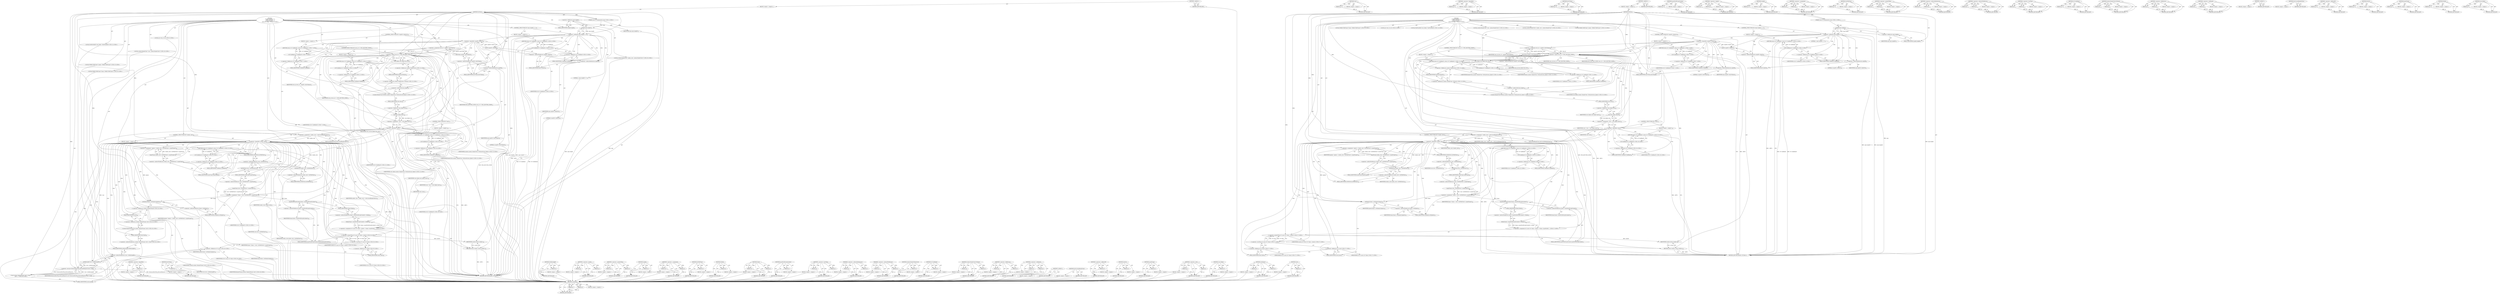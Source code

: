 digraph "view_finder" {
vulnerable_248 [label=<(METHOD,setOpener)>];
vulnerable_249 [label=<(PARAM,p1)>];
vulnerable_250 [label=<(PARAM,p2)>];
vulnerable_251 [label=<(BLOCK,&lt;empty&gt;,&lt;empty&gt;)>];
vulnerable_252 [label=<(METHOD_RETURN,ANY)>];
vulnerable_233 [label=<(METHOD,view)>];
vulnerable_234 [label=<(PARAM,p1)>];
vulnerable_235 [label=<(BLOCK,&lt;empty&gt;,&lt;empty&gt;)>];
vulnerable_236 [label=<(METHOD_RETURN,ANY)>];
vulnerable_188 [label=<(METHOD,&lt;operator&gt;.logicalNot)>];
vulnerable_189 [label=<(PARAM,p1)>];
vulnerable_190 [label=<(BLOCK,&lt;empty&gt;,&lt;empty&gt;)>];
vulnerable_191 [label=<(METHOD_RETURN,ANY)>];
vulnerable_211 [label=<(METHOD,Int32Value)>];
vulnerable_212 [label=<(PARAM,p1)>];
vulnerable_213 [label=<(BLOCK,&lt;empty&gt;,&lt;empty&gt;)>];
vulnerable_214 [label=<(METHOD_RETURN,ANY)>];
vulnerable_6 [label=<(METHOD,&lt;global&gt;)<SUB>1</SUB>>];
vulnerable_7 [label=<(BLOCK,&lt;empty&gt;,&lt;empty&gt;)<SUB>1</SUB>>];
vulnerable_8 [label=<(METHOD,GetView)<SUB>1</SUB>>];
vulnerable_9 [label="<(PARAM,const v8::Arguments&amp; args)<SUB>2</SUB>>"];
vulnerable_10 [label="<(BLOCK,{
  if (args.Length() != 1)
    return v8::Unde...,{
  if (args.Length() != 1)
    return v8::Unde...)<SUB>2</SUB>>"];
vulnerable_11 [label=<(CONTROL_STRUCTURE,IF,if (args.Length() != 1))<SUB>3</SUB>>];
vulnerable_12 [label=<(&lt;operator&gt;.notEquals,args.Length() != 1)<SUB>3</SUB>>];
vulnerable_13 [label=<(Length,args.Length())<SUB>3</SUB>>];
vulnerable_14 [label=<(&lt;operator&gt;.fieldAccess,args.Length)<SUB>3</SUB>>];
vulnerable_15 [label=<(IDENTIFIER,args,args.Length())<SUB>3</SUB>>];
vulnerable_16 [label=<(FIELD_IDENTIFIER,Length,Length)<SUB>3</SUB>>];
vulnerable_17 [label=<(LITERAL,1,args.Length() != 1)<SUB>3</SUB>>];
vulnerable_18 [label=<(BLOCK,&lt;empty&gt;,&lt;empty&gt;)<SUB>4</SUB>>];
vulnerable_19 [label="<(RETURN,return v8::Undefined();,return v8::Undefined();)<SUB>4</SUB>>"];
vulnerable_20 [label="<(v8.Undefined,v8::Undefined())<SUB>4</SUB>>"];
vulnerable_21 [label="<(&lt;operator&gt;.fieldAccess,v8::Undefined)<SUB>4</SUB>>"];
vulnerable_22 [label="<(IDENTIFIER,v8,v8::Undefined())<SUB>4</SUB>>"];
vulnerable_23 [label=<(FIELD_IDENTIFIER,Undefined,Undefined)<SUB>4</SUB>>];
vulnerable_24 [label=<(CONTROL_STRUCTURE,IF,if (!args[0]-&gt;IsInt32()))<SUB>6</SUB>>];
vulnerable_25 [label=<(&lt;operator&gt;.logicalNot,!args[0]-&gt;IsInt32())<SUB>6</SUB>>];
vulnerable_26 [label=<(IsInt32,args[0]-&gt;IsInt32())<SUB>6</SUB>>];
vulnerable_27 [label=<(&lt;operator&gt;.indirectFieldAccess,args[0]-&gt;IsInt32)<SUB>6</SUB>>];
vulnerable_28 [label=<(&lt;operator&gt;.indirectIndexAccess,args[0])<SUB>6</SUB>>];
vulnerable_29 [label=<(IDENTIFIER,args,args[0]-&gt;IsInt32())<SUB>6</SUB>>];
vulnerable_30 [label=<(LITERAL,0,args[0]-&gt;IsInt32())<SUB>6</SUB>>];
vulnerable_31 [label=<(FIELD_IDENTIFIER,IsInt32,IsInt32)<SUB>6</SUB>>];
vulnerable_32 [label=<(BLOCK,&lt;empty&gt;,&lt;empty&gt;)<SUB>7</SUB>>];
vulnerable_33 [label="<(RETURN,return v8::Undefined();,return v8::Undefined();)<SUB>7</SUB>>"];
vulnerable_34 [label="<(v8.Undefined,v8::Undefined())<SUB>7</SUB>>"];
vulnerable_35 [label="<(&lt;operator&gt;.fieldAccess,v8::Undefined)<SUB>7</SUB>>"];
vulnerable_36 [label="<(IDENTIFIER,v8,v8::Undefined())<SUB>7</SUB>>"];
vulnerable_37 [label=<(FIELD_IDENTIFIER,Undefined,Undefined)<SUB>7</SUB>>];
vulnerable_38 [label="<(LOCAL,int view_id: int)<SUB>9</SUB>>"];
vulnerable_39 [label=<(&lt;operator&gt;.assignment,view_id = args[0]-&gt;Int32Value())<SUB>9</SUB>>];
vulnerable_40 [label=<(IDENTIFIER,view_id,view_id = args[0]-&gt;Int32Value())<SUB>9</SUB>>];
vulnerable_41 [label=<(Int32Value,args[0]-&gt;Int32Value())<SUB>9</SUB>>];
vulnerable_42 [label=<(&lt;operator&gt;.indirectFieldAccess,args[0]-&gt;Int32Value)<SUB>9</SUB>>];
vulnerable_43 [label=<(&lt;operator&gt;.indirectIndexAccess,args[0])<SUB>9</SUB>>];
vulnerable_44 [label=<(IDENTIFIER,args,args[0]-&gt;Int32Value())<SUB>9</SUB>>];
vulnerable_45 [label=<(LITERAL,0,args[0]-&gt;Int32Value())<SUB>9</SUB>>];
vulnerable_46 [label=<(FIELD_IDENTIFIER,Int32Value,Int32Value)<SUB>9</SUB>>];
vulnerable_47 [label=<(CONTROL_STRUCTURE,IF,if (view_id == MSG_ROUTING_NONE))<SUB>11</SUB>>];
vulnerable_48 [label=<(&lt;operator&gt;.equals,view_id == MSG_ROUTING_NONE)<SUB>11</SUB>>];
vulnerable_49 [label=<(IDENTIFIER,view_id,view_id == MSG_ROUTING_NONE)<SUB>11</SUB>>];
vulnerable_50 [label=<(IDENTIFIER,MSG_ROUTING_NONE,view_id == MSG_ROUTING_NONE)<SUB>11</SUB>>];
vulnerable_51 [label=<(BLOCK,&lt;empty&gt;,&lt;empty&gt;)<SUB>12</SUB>>];
vulnerable_52 [label="<(RETURN,return v8::Undefined();,return v8::Undefined();)<SUB>12</SUB>>"];
vulnerable_53 [label="<(v8.Undefined,v8::Undefined())<SUB>12</SUB>>"];
vulnerable_54 [label="<(&lt;operator&gt;.fieldAccess,v8::Undefined)<SUB>12</SUB>>"];
vulnerable_55 [label="<(IDENTIFIER,v8,v8::Undefined())<SUB>12</SUB>>"];
vulnerable_56 [label=<(FIELD_IDENTIFIER,Undefined,Undefined)<SUB>12</SUB>>];
vulnerable_57 [label="<(LOCAL,FindViewByID view_finder: FindViewByID)<SUB>14</SUB>>"];
vulnerable_58 [label=<(view_finder,view_finder(view_id))<SUB>14</SUB>>];
vulnerable_59 [label=<(IDENTIFIER,view_id,view_finder(view_id))<SUB>14</SUB>>];
vulnerable_60 [label="<(content.RenderView.ForEach,content::RenderView::ForEach(&amp;view_finder))<SUB>15</SUB>>"];
vulnerable_61 [label="<(&lt;operator&gt;.fieldAccess,content::RenderView::ForEach)<SUB>15</SUB>>"];
vulnerable_62 [label="<(&lt;operator&gt;.fieldAccess,content::RenderView)<SUB>15</SUB>>"];
vulnerable_63 [label="<(IDENTIFIER,content,content::RenderView::ForEach(&amp;view_finder))<SUB>15</SUB>>"];
vulnerable_64 [label="<(IDENTIFIER,RenderView,content::RenderView::ForEach(&amp;view_finder))<SUB>15</SUB>>"];
vulnerable_65 [label=<(FIELD_IDENTIFIER,ForEach,ForEach)<SUB>15</SUB>>];
vulnerable_66 [label=<(&lt;operator&gt;.addressOf,&amp;view_finder)<SUB>15</SUB>>];
vulnerable_67 [label="<(IDENTIFIER,view_finder,content::RenderView::ForEach(&amp;view_finder))<SUB>15</SUB>>"];
vulnerable_68 [label="<(LOCAL,content.RenderView* view: content.RenderView*)<SUB>16</SUB>>"];
vulnerable_69 [label=<(&lt;operator&gt;.assignment,* view = view_finder.view())<SUB>16</SUB>>];
vulnerable_70 [label=<(IDENTIFIER,view,* view = view_finder.view())<SUB>16</SUB>>];
vulnerable_71 [label=<(view,view_finder.view())<SUB>16</SUB>>];
vulnerable_72 [label=<(&lt;operator&gt;.fieldAccess,view_finder.view)<SUB>16</SUB>>];
vulnerable_73 [label=<(IDENTIFIER,view_finder,view_finder.view())<SUB>16</SUB>>];
vulnerable_74 [label=<(FIELD_IDENTIFIER,view,view)<SUB>16</SUB>>];
vulnerable_75 [label=<(CONTROL_STRUCTURE,IF,if (!view))<SUB>17</SUB>>];
vulnerable_76 [label=<(&lt;operator&gt;.logicalNot,!view)<SUB>17</SUB>>];
vulnerable_77 [label=<(IDENTIFIER,view,!view)<SUB>17</SUB>>];
vulnerable_78 [label=<(BLOCK,&lt;empty&gt;,&lt;empty&gt;)<SUB>18</SUB>>];
vulnerable_79 [label="<(RETURN,return v8::Undefined();,return v8::Undefined();)<SUB>18</SUB>>"];
vulnerable_80 [label="<(v8.Undefined,v8::Undefined())<SUB>18</SUB>>"];
vulnerable_81 [label="<(&lt;operator&gt;.fieldAccess,v8::Undefined)<SUB>18</SUB>>"];
vulnerable_82 [label="<(IDENTIFIER,v8,v8::Undefined())<SUB>18</SUB>>"];
vulnerable_83 [label=<(FIELD_IDENTIFIER,Undefined,Undefined)<SUB>18</SUB>>];
vulnerable_84 [label="<(LOCAL,content.RenderView* render_view: content.RenderView*)<SUB>20</SUB>>"];
vulnerable_85 [label=<(&lt;operator&gt;.assignment,* render_view = GetCurrentRenderView())<SUB>20</SUB>>];
vulnerable_86 [label=<(IDENTIFIER,render_view,* render_view = GetCurrentRenderView())<SUB>20</SUB>>];
vulnerable_87 [label=<(GetCurrentRenderView,GetCurrentRenderView())<SUB>20</SUB>>];
vulnerable_88 [label=<(CONTROL_STRUCTURE,IF,if (!render_view))<SUB>21</SUB>>];
vulnerable_89 [label=<(&lt;operator&gt;.logicalNot,!render_view)<SUB>21</SUB>>];
vulnerable_90 [label=<(IDENTIFIER,render_view,!render_view)<SUB>21</SUB>>];
vulnerable_91 [label=<(BLOCK,&lt;empty&gt;,&lt;empty&gt;)<SUB>22</SUB>>];
vulnerable_92 [label="<(RETURN,return v8::Undefined();,return v8::Undefined();)<SUB>22</SUB>>"];
vulnerable_93 [label="<(v8.Undefined,v8::Undefined())<SUB>22</SUB>>"];
vulnerable_94 [label="<(&lt;operator&gt;.fieldAccess,v8::Undefined)<SUB>22</SUB>>"];
vulnerable_95 [label="<(IDENTIFIER,v8,v8::Undefined())<SUB>22</SUB>>"];
vulnerable_96 [label=<(FIELD_IDENTIFIER,Undefined,Undefined)<SUB>22</SUB>>];
vulnerable_97 [label="<(LOCAL,WebKit.WebFrame* opener: WebKit.WebFrame*)<SUB>23</SUB>>"];
vulnerable_98 [label=<(&lt;operator&gt;.assignment,* opener = render_view-&gt;GetWebView()-&gt;mainFrame())<SUB>23</SUB>>];
vulnerable_99 [label=<(IDENTIFIER,opener,* opener = render_view-&gt;GetWebView()-&gt;mainFrame())<SUB>23</SUB>>];
vulnerable_100 [label=<(mainFrame,render_view-&gt;GetWebView()-&gt;mainFrame())<SUB>23</SUB>>];
vulnerable_101 [label=<(&lt;operator&gt;.indirectFieldAccess,render_view-&gt;GetWebView()-&gt;mainFrame)<SUB>23</SUB>>];
vulnerable_102 [label=<(GetWebView,render_view-&gt;GetWebView())<SUB>23</SUB>>];
vulnerable_103 [label=<(&lt;operator&gt;.indirectFieldAccess,render_view-&gt;GetWebView)<SUB>23</SUB>>];
vulnerable_104 [label=<(IDENTIFIER,render_view,render_view-&gt;GetWebView())<SUB>23</SUB>>];
vulnerable_105 [label=<(FIELD_IDENTIFIER,GetWebView,GetWebView)<SUB>23</SUB>>];
vulnerable_106 [label=<(FIELD_IDENTIFIER,mainFrame,mainFrame)<SUB>23</SUB>>];
vulnerable_107 [label="<(LOCAL,WebKit.WebFrame* frame: WebKit.WebFrame*)<SUB>24</SUB>>"];
vulnerable_108 [label=<(&lt;operator&gt;.assignment,* frame = view-&gt;GetWebView()-&gt;mainFrame())<SUB>24</SUB>>];
vulnerable_109 [label=<(IDENTIFIER,frame,* frame = view-&gt;GetWebView()-&gt;mainFrame())<SUB>24</SUB>>];
vulnerable_110 [label=<(mainFrame,view-&gt;GetWebView()-&gt;mainFrame())<SUB>24</SUB>>];
vulnerable_111 [label=<(&lt;operator&gt;.indirectFieldAccess,view-&gt;GetWebView()-&gt;mainFrame)<SUB>24</SUB>>];
vulnerable_112 [label=<(GetWebView,view-&gt;GetWebView())<SUB>24</SUB>>];
vulnerable_113 [label=<(&lt;operator&gt;.indirectFieldAccess,view-&gt;GetWebView)<SUB>24</SUB>>];
vulnerable_114 [label=<(IDENTIFIER,view,view-&gt;GetWebView())<SUB>24</SUB>>];
vulnerable_115 [label=<(FIELD_IDENTIFIER,GetWebView,GetWebView)<SUB>24</SUB>>];
vulnerable_116 [label=<(FIELD_IDENTIFIER,mainFrame,mainFrame)<SUB>24</SUB>>];
vulnerable_117 [label=<(setOpener,frame-&gt;setOpener(opener))<SUB>25</SUB>>];
vulnerable_118 [label=<(&lt;operator&gt;.indirectFieldAccess,frame-&gt;setOpener)<SUB>25</SUB>>];
vulnerable_119 [label=<(IDENTIFIER,frame,frame-&gt;setOpener(opener))<SUB>25</SUB>>];
vulnerable_120 [label=<(FIELD_IDENTIFIER,setOpener,setOpener)<SUB>25</SUB>>];
vulnerable_121 [label=<(IDENTIFIER,opener,frame-&gt;setOpener(opener))<SUB>25</SUB>>];
vulnerable_122 [label="<(&lt;operator&gt;.assignment,v8::Local&lt;v8::Value&gt; window = frame-&gt;mainWorldS...)<SUB>27</SUB>>"];
vulnerable_123 [label="<(&lt;operator&gt;.greaterThan,v8::Local&lt;v8::Value&gt; window)<SUB>27</SUB>>"];
vulnerable_124 [label="<(&lt;operator&gt;.lessThan,v8::Local&lt;v8::Value)<SUB>27</SUB>>"];
vulnerable_125 [label="<(&lt;operator&gt;.fieldAccess,v8::Local)<SUB>27</SUB>>"];
vulnerable_126 [label="<(IDENTIFIER,v8,v8::Local&lt;v8::Value)<SUB>27</SUB>>"];
vulnerable_127 [label=<(FIELD_IDENTIFIER,Local,Local)<SUB>27</SUB>>];
vulnerable_128 [label="<(&lt;operator&gt;.fieldAccess,v8::Value)<SUB>27</SUB>>"];
vulnerable_129 [label="<(IDENTIFIER,v8,v8::Local&lt;v8::Value)<SUB>27</SUB>>"];
vulnerable_130 [label=<(FIELD_IDENTIFIER,Value,Value)<SUB>27</SUB>>];
vulnerable_131 [label="<(IDENTIFIER,window,v8::Local&lt;v8::Value&gt; window)<SUB>27</SUB>>"];
vulnerable_132 [label=<(Global,frame-&gt;mainWorldScriptContext()-&gt;Global())<SUB>27</SUB>>];
vulnerable_133 [label=<(&lt;operator&gt;.indirectFieldAccess,frame-&gt;mainWorldScriptContext()-&gt;Global)<SUB>27</SUB>>];
vulnerable_134 [label=<(mainWorldScriptContext,frame-&gt;mainWorldScriptContext())<SUB>27</SUB>>];
vulnerable_135 [label=<(&lt;operator&gt;.indirectFieldAccess,frame-&gt;mainWorldScriptContext)<SUB>27</SUB>>];
vulnerable_136 [label=<(IDENTIFIER,frame,frame-&gt;mainWorldScriptContext())<SUB>27</SUB>>];
vulnerable_137 [label=<(FIELD_IDENTIFIER,mainWorldScriptContext,mainWorldScriptContext)<SUB>27</SUB>>];
vulnerable_138 [label=<(FIELD_IDENTIFIER,Global,Global)<SUB>27</SUB>>];
vulnerable_139 [label=<(RETURN,return window;,return window;)<SUB>28</SUB>>];
vulnerable_140 [label=<(IDENTIFIER,window,return window;)<SUB>28</SUB>>];
vulnerable_141 [label=<(METHOD_RETURN,Handle&lt;v8.Value&gt;)<SUB>1</SUB>>];
vulnerable_143 [label=<(METHOD_RETURN,ANY)<SUB>1</SUB>>];
vulnerable_267 [label=<(METHOD,mainWorldScriptContext)>];
vulnerable_268 [label=<(PARAM,p1)>];
vulnerable_269 [label=<(BLOCK,&lt;empty&gt;,&lt;empty&gt;)>];
vulnerable_270 [label=<(METHOD_RETURN,ANY)>];
vulnerable_215 [label=<(METHOD,&lt;operator&gt;.equals)>];
vulnerable_216 [label=<(PARAM,p1)>];
vulnerable_217 [label=<(PARAM,p2)>];
vulnerable_218 [label=<(BLOCK,&lt;empty&gt;,&lt;empty&gt;)>];
vulnerable_219 [label=<(METHOD_RETURN,ANY)>];
vulnerable_175 [label=<(METHOD,Length)>];
vulnerable_176 [label=<(PARAM,p1)>];
vulnerable_177 [label=<(BLOCK,&lt;empty&gt;,&lt;empty&gt;)>];
vulnerable_178 [label=<(METHOD_RETURN,ANY)>];
vulnerable_206 [label=<(METHOD,&lt;operator&gt;.assignment)>];
vulnerable_207 [label=<(PARAM,p1)>];
vulnerable_208 [label=<(PARAM,p2)>];
vulnerable_209 [label=<(BLOCK,&lt;empty&gt;,&lt;empty&gt;)>];
vulnerable_210 [label=<(METHOD_RETURN,ANY)>];
vulnerable_244 [label=<(METHOD,GetWebView)>];
vulnerable_245 [label=<(PARAM,p1)>];
vulnerable_246 [label=<(BLOCK,&lt;empty&gt;,&lt;empty&gt;)>];
vulnerable_247 [label=<(METHOD_RETURN,ANY)>];
vulnerable_253 [label=<(METHOD,&lt;operator&gt;.greaterThan)>];
vulnerable_254 [label=<(PARAM,p1)>];
vulnerable_255 [label=<(PARAM,p2)>];
vulnerable_256 [label=<(BLOCK,&lt;empty&gt;,&lt;empty&gt;)>];
vulnerable_257 [label=<(METHOD_RETURN,ANY)>];
vulnerable_201 [label=<(METHOD,&lt;operator&gt;.indirectIndexAccess)>];
vulnerable_202 [label=<(PARAM,p1)>];
vulnerable_203 [label=<(PARAM,p2)>];
vulnerable_204 [label=<(BLOCK,&lt;empty&gt;,&lt;empty&gt;)>];
vulnerable_205 [label=<(METHOD_RETURN,ANY)>];
vulnerable_196 [label=<(METHOD,&lt;operator&gt;.indirectFieldAccess)>];
vulnerable_197 [label=<(PARAM,p1)>];
vulnerable_198 [label=<(PARAM,p2)>];
vulnerable_199 [label=<(BLOCK,&lt;empty&gt;,&lt;empty&gt;)>];
vulnerable_200 [label=<(METHOD_RETURN,ANY)>];
vulnerable_258 [label=<(METHOD,&lt;operator&gt;.lessThan)>];
vulnerable_259 [label=<(PARAM,p1)>];
vulnerable_260 [label=<(PARAM,p2)>];
vulnerable_261 [label=<(BLOCK,&lt;empty&gt;,&lt;empty&gt;)>];
vulnerable_262 [label=<(METHOD_RETURN,ANY)>];
vulnerable_184 [label=<(METHOD,v8.Undefined)>];
vulnerable_185 [label=<(PARAM,p1)>];
vulnerable_186 [label=<(BLOCK,&lt;empty&gt;,&lt;empty&gt;)>];
vulnerable_187 [label=<(METHOD_RETURN,ANY)>];
vulnerable_224 [label=<(METHOD,content.RenderView.ForEach)>];
vulnerable_225 [label=<(PARAM,p1)>];
vulnerable_226 [label=<(PARAM,p2)>];
vulnerable_227 [label=<(BLOCK,&lt;empty&gt;,&lt;empty&gt;)>];
vulnerable_228 [label=<(METHOD_RETURN,ANY)>];
vulnerable_179 [label=<(METHOD,&lt;operator&gt;.fieldAccess)>];
vulnerable_180 [label=<(PARAM,p1)>];
vulnerable_181 [label=<(PARAM,p2)>];
vulnerable_182 [label=<(BLOCK,&lt;empty&gt;,&lt;empty&gt;)>];
vulnerable_183 [label=<(METHOD_RETURN,ANY)>];
vulnerable_170 [label=<(METHOD,&lt;operator&gt;.notEquals)>];
vulnerable_171 [label=<(PARAM,p1)>];
vulnerable_172 [label=<(PARAM,p2)>];
vulnerable_173 [label=<(BLOCK,&lt;empty&gt;,&lt;empty&gt;)>];
vulnerable_174 [label=<(METHOD_RETURN,ANY)>];
vulnerable_164 [label=<(METHOD,&lt;global&gt;)<SUB>1</SUB>>];
vulnerable_165 [label=<(BLOCK,&lt;empty&gt;,&lt;empty&gt;)>];
vulnerable_166 [label=<(METHOD_RETURN,ANY)>];
vulnerable_237 [label=<(METHOD,GetCurrentRenderView)>];
vulnerable_238 [label=<(BLOCK,&lt;empty&gt;,&lt;empty&gt;)>];
vulnerable_239 [label=<(METHOD_RETURN,ANY)>];
vulnerable_229 [label=<(METHOD,&lt;operator&gt;.addressOf)>];
vulnerable_230 [label=<(PARAM,p1)>];
vulnerable_231 [label=<(BLOCK,&lt;empty&gt;,&lt;empty&gt;)>];
vulnerable_232 [label=<(METHOD_RETURN,ANY)>];
vulnerable_192 [label=<(METHOD,IsInt32)>];
vulnerable_193 [label=<(PARAM,p1)>];
vulnerable_194 [label=<(BLOCK,&lt;empty&gt;,&lt;empty&gt;)>];
vulnerable_195 [label=<(METHOD_RETURN,ANY)>];
vulnerable_240 [label=<(METHOD,mainFrame)>];
vulnerable_241 [label=<(PARAM,p1)>];
vulnerable_242 [label=<(BLOCK,&lt;empty&gt;,&lt;empty&gt;)>];
vulnerable_243 [label=<(METHOD_RETURN,ANY)>];
vulnerable_263 [label=<(METHOD,Global)>];
vulnerable_264 [label=<(PARAM,p1)>];
vulnerable_265 [label=<(BLOCK,&lt;empty&gt;,&lt;empty&gt;)>];
vulnerable_266 [label=<(METHOD_RETURN,ANY)>];
vulnerable_220 [label=<(METHOD,view_finder)>];
vulnerable_221 [label=<(PARAM,p1)>];
vulnerable_222 [label=<(BLOCK,&lt;empty&gt;,&lt;empty&gt;)>];
vulnerable_223 [label=<(METHOD_RETURN,ANY)>];
fixed_267 [label=<(METHOD,setOpener)>];
fixed_268 [label=<(PARAM,p1)>];
fixed_269 [label=<(PARAM,p2)>];
fixed_270 [label=<(BLOCK,&lt;empty&gt;,&lt;empty&gt;)>];
fixed_271 [label=<(METHOD_RETURN,ANY)>];
fixed_252 [label=<(METHOD,view)>];
fixed_253 [label=<(PARAM,p1)>];
fixed_254 [label=<(BLOCK,&lt;empty&gt;,&lt;empty&gt;)>];
fixed_255 [label=<(METHOD_RETURN,ANY)>];
fixed_207 [label=<(METHOD,&lt;operator&gt;.logicalNot)>];
fixed_208 [label=<(PARAM,p1)>];
fixed_209 [label=<(BLOCK,&lt;empty&gt;,&lt;empty&gt;)>];
fixed_210 [label=<(METHOD_RETURN,ANY)>];
fixed_230 [label=<(METHOD,Int32Value)>];
fixed_231 [label=<(PARAM,p1)>];
fixed_232 [label=<(BLOCK,&lt;empty&gt;,&lt;empty&gt;)>];
fixed_233 [label=<(METHOD_RETURN,ANY)>];
fixed_6 [label=<(METHOD,&lt;global&gt;)<SUB>1</SUB>>];
fixed_7 [label=<(BLOCK,&lt;empty&gt;,&lt;empty&gt;)<SUB>1</SUB>>];
fixed_8 [label=<(METHOD,GetView)<SUB>1</SUB>>];
fixed_9 [label="<(PARAM,const v8::Arguments&amp; args)<SUB>2</SUB>>"];
fixed_10 [label="<(BLOCK,{
  if (args.Length() != 1)
    return v8::Unde...,{
  if (args.Length() != 1)
    return v8::Unde...)<SUB>2</SUB>>"];
fixed_11 [label=<(CONTROL_STRUCTURE,IF,if (args.Length() != 1))<SUB>3</SUB>>];
fixed_12 [label=<(&lt;operator&gt;.notEquals,args.Length() != 1)<SUB>3</SUB>>];
fixed_13 [label=<(Length,args.Length())<SUB>3</SUB>>];
fixed_14 [label=<(&lt;operator&gt;.fieldAccess,args.Length)<SUB>3</SUB>>];
fixed_15 [label=<(IDENTIFIER,args,args.Length())<SUB>3</SUB>>];
fixed_16 [label=<(FIELD_IDENTIFIER,Length,Length)<SUB>3</SUB>>];
fixed_17 [label=<(LITERAL,1,args.Length() != 1)<SUB>3</SUB>>];
fixed_18 [label=<(BLOCK,&lt;empty&gt;,&lt;empty&gt;)<SUB>4</SUB>>];
fixed_19 [label="<(RETURN,return v8::Undefined();,return v8::Undefined();)<SUB>4</SUB>>"];
fixed_20 [label="<(v8.Undefined,v8::Undefined())<SUB>4</SUB>>"];
fixed_21 [label="<(&lt;operator&gt;.fieldAccess,v8::Undefined)<SUB>4</SUB>>"];
fixed_22 [label="<(IDENTIFIER,v8,v8::Undefined())<SUB>4</SUB>>"];
fixed_23 [label=<(FIELD_IDENTIFIER,Undefined,Undefined)<SUB>4</SUB>>];
fixed_24 [label=<(CONTROL_STRUCTURE,IF,if (!args[0]-&gt;IsInt32()))<SUB>6</SUB>>];
fixed_25 [label=<(&lt;operator&gt;.logicalNot,!args[0]-&gt;IsInt32())<SUB>6</SUB>>];
fixed_26 [label=<(IsInt32,args[0]-&gt;IsInt32())<SUB>6</SUB>>];
fixed_27 [label=<(&lt;operator&gt;.indirectFieldAccess,args[0]-&gt;IsInt32)<SUB>6</SUB>>];
fixed_28 [label=<(&lt;operator&gt;.indirectIndexAccess,args[0])<SUB>6</SUB>>];
fixed_29 [label=<(IDENTIFIER,args,args[0]-&gt;IsInt32())<SUB>6</SUB>>];
fixed_30 [label=<(LITERAL,0,args[0]-&gt;IsInt32())<SUB>6</SUB>>];
fixed_31 [label=<(FIELD_IDENTIFIER,IsInt32,IsInt32)<SUB>6</SUB>>];
fixed_32 [label=<(BLOCK,&lt;empty&gt;,&lt;empty&gt;)<SUB>7</SUB>>];
fixed_33 [label="<(RETURN,return v8::Undefined();,return v8::Undefined();)<SUB>7</SUB>>"];
fixed_34 [label="<(v8.Undefined,v8::Undefined())<SUB>7</SUB>>"];
fixed_35 [label="<(&lt;operator&gt;.fieldAccess,v8::Undefined)<SUB>7</SUB>>"];
fixed_36 [label="<(IDENTIFIER,v8,v8::Undefined())<SUB>7</SUB>>"];
fixed_37 [label=<(FIELD_IDENTIFIER,Undefined,Undefined)<SUB>7</SUB>>];
fixed_38 [label="<(LOCAL,int view_id: int)<SUB>9</SUB>>"];
fixed_39 [label=<(&lt;operator&gt;.assignment,view_id = args[0]-&gt;Int32Value())<SUB>9</SUB>>];
fixed_40 [label=<(IDENTIFIER,view_id,view_id = args[0]-&gt;Int32Value())<SUB>9</SUB>>];
fixed_41 [label=<(Int32Value,args[0]-&gt;Int32Value())<SUB>9</SUB>>];
fixed_42 [label=<(&lt;operator&gt;.indirectFieldAccess,args[0]-&gt;Int32Value)<SUB>9</SUB>>];
fixed_43 [label=<(&lt;operator&gt;.indirectIndexAccess,args[0])<SUB>9</SUB>>];
fixed_44 [label=<(IDENTIFIER,args,args[0]-&gt;Int32Value())<SUB>9</SUB>>];
fixed_45 [label=<(LITERAL,0,args[0]-&gt;Int32Value())<SUB>9</SUB>>];
fixed_46 [label=<(FIELD_IDENTIFIER,Int32Value,Int32Value)<SUB>9</SUB>>];
fixed_47 [label=<(CONTROL_STRUCTURE,IF,if (view_id == MSG_ROUTING_NONE))<SUB>11</SUB>>];
fixed_48 [label=<(&lt;operator&gt;.equals,view_id == MSG_ROUTING_NONE)<SUB>11</SUB>>];
fixed_49 [label=<(IDENTIFIER,view_id,view_id == MSG_ROUTING_NONE)<SUB>11</SUB>>];
fixed_50 [label=<(IDENTIFIER,MSG_ROUTING_NONE,view_id == MSG_ROUTING_NONE)<SUB>11</SUB>>];
fixed_51 [label=<(BLOCK,&lt;empty&gt;,&lt;empty&gt;)<SUB>12</SUB>>];
fixed_52 [label="<(RETURN,return v8::Undefined();,return v8::Undefined();)<SUB>12</SUB>>"];
fixed_53 [label="<(v8.Undefined,v8::Undefined())<SUB>12</SUB>>"];
fixed_54 [label="<(&lt;operator&gt;.fieldAccess,v8::Undefined)<SUB>12</SUB>>"];
fixed_55 [label="<(IDENTIFIER,v8,v8::Undefined())<SUB>12</SUB>>"];
fixed_56 [label=<(FIELD_IDENTIFIER,Undefined,Undefined)<SUB>12</SUB>>];
fixed_57 [label="<(LOCAL,FindViewByID view_finder: FindViewByID)<SUB>14</SUB>>"];
fixed_58 [label=<(view_finder,view_finder(view_id))<SUB>14</SUB>>];
fixed_59 [label=<(IDENTIFIER,view_id,view_finder(view_id))<SUB>14</SUB>>];
fixed_60 [label="<(content.RenderView.ForEach,content::RenderView::ForEach(&amp;view_finder))<SUB>15</SUB>>"];
fixed_61 [label="<(&lt;operator&gt;.fieldAccess,content::RenderView::ForEach)<SUB>15</SUB>>"];
fixed_62 [label="<(&lt;operator&gt;.fieldAccess,content::RenderView)<SUB>15</SUB>>"];
fixed_63 [label="<(IDENTIFIER,content,content::RenderView::ForEach(&amp;view_finder))<SUB>15</SUB>>"];
fixed_64 [label="<(IDENTIFIER,RenderView,content::RenderView::ForEach(&amp;view_finder))<SUB>15</SUB>>"];
fixed_65 [label=<(FIELD_IDENTIFIER,ForEach,ForEach)<SUB>15</SUB>>];
fixed_66 [label=<(&lt;operator&gt;.addressOf,&amp;view_finder)<SUB>15</SUB>>];
fixed_67 [label="<(IDENTIFIER,view_finder,content::RenderView::ForEach(&amp;view_finder))<SUB>15</SUB>>"];
fixed_68 [label="<(LOCAL,content.RenderView* view: content.RenderView*)<SUB>16</SUB>>"];
fixed_69 [label=<(&lt;operator&gt;.assignment,* view = view_finder.view())<SUB>16</SUB>>];
fixed_70 [label=<(IDENTIFIER,view,* view = view_finder.view())<SUB>16</SUB>>];
fixed_71 [label=<(view,view_finder.view())<SUB>16</SUB>>];
fixed_72 [label=<(&lt;operator&gt;.fieldAccess,view_finder.view)<SUB>16</SUB>>];
fixed_73 [label=<(IDENTIFIER,view_finder,view_finder.view())<SUB>16</SUB>>];
fixed_74 [label=<(FIELD_IDENTIFIER,view,view)<SUB>16</SUB>>];
fixed_75 [label=<(CONTROL_STRUCTURE,IF,if (!view))<SUB>17</SUB>>];
fixed_76 [label=<(&lt;operator&gt;.logicalNot,!view)<SUB>17</SUB>>];
fixed_77 [label=<(IDENTIFIER,view,!view)<SUB>17</SUB>>];
fixed_78 [label=<(BLOCK,&lt;empty&gt;,&lt;empty&gt;)<SUB>18</SUB>>];
fixed_79 [label="<(RETURN,return v8::Undefined();,return v8::Undefined();)<SUB>18</SUB>>"];
fixed_80 [label="<(v8.Undefined,v8::Undefined())<SUB>18</SUB>>"];
fixed_81 [label="<(&lt;operator&gt;.fieldAccess,v8::Undefined)<SUB>18</SUB>>"];
fixed_82 [label="<(IDENTIFIER,v8,v8::Undefined())<SUB>18</SUB>>"];
fixed_83 [label=<(FIELD_IDENTIFIER,Undefined,Undefined)<SUB>18</SUB>>];
fixed_84 [label="<(LOCAL,content.RenderView* render_view: content.RenderView*)<SUB>20</SUB>>"];
fixed_85 [label=<(&lt;operator&gt;.assignment,* render_view = GetCurrentRenderView())<SUB>20</SUB>>];
fixed_86 [label=<(IDENTIFIER,render_view,* render_view = GetCurrentRenderView())<SUB>20</SUB>>];
fixed_87 [label=<(GetCurrentRenderView,GetCurrentRenderView())<SUB>20</SUB>>];
fixed_88 [label=<(CONTROL_STRUCTURE,IF,if (!render_view))<SUB>21</SUB>>];
fixed_89 [label=<(&lt;operator&gt;.logicalNot,!render_view)<SUB>21</SUB>>];
fixed_90 [label=<(IDENTIFIER,render_view,!render_view)<SUB>21</SUB>>];
fixed_91 [label=<(BLOCK,&lt;empty&gt;,&lt;empty&gt;)<SUB>22</SUB>>];
fixed_92 [label="<(RETURN,return v8::Undefined();,return v8::Undefined();)<SUB>22</SUB>>"];
fixed_93 [label="<(v8.Undefined,v8::Undefined())<SUB>22</SUB>>"];
fixed_94 [label="<(&lt;operator&gt;.fieldAccess,v8::Undefined)<SUB>22</SUB>>"];
fixed_95 [label="<(IDENTIFIER,v8,v8::Undefined())<SUB>22</SUB>>"];
fixed_96 [label=<(FIELD_IDENTIFIER,Undefined,Undefined)<SUB>22</SUB>>];
fixed_97 [label="<(LOCAL,WebKit.WebFrame* opener: WebKit.WebFrame*)<SUB>23</SUB>>"];
fixed_98 [label=<(&lt;operator&gt;.assignment,* opener = render_view-&gt;GetWebView()-&gt;mainFrame())<SUB>23</SUB>>];
fixed_99 [label=<(IDENTIFIER,opener,* opener = render_view-&gt;GetWebView()-&gt;mainFrame())<SUB>23</SUB>>];
fixed_100 [label=<(mainFrame,render_view-&gt;GetWebView()-&gt;mainFrame())<SUB>23</SUB>>];
fixed_101 [label=<(&lt;operator&gt;.indirectFieldAccess,render_view-&gt;GetWebView()-&gt;mainFrame)<SUB>23</SUB>>];
fixed_102 [label=<(GetWebView,render_view-&gt;GetWebView())<SUB>23</SUB>>];
fixed_103 [label=<(&lt;operator&gt;.indirectFieldAccess,render_view-&gt;GetWebView)<SUB>23</SUB>>];
fixed_104 [label=<(IDENTIFIER,render_view,render_view-&gt;GetWebView())<SUB>23</SUB>>];
fixed_105 [label=<(FIELD_IDENTIFIER,GetWebView,GetWebView)<SUB>23</SUB>>];
fixed_106 [label=<(FIELD_IDENTIFIER,mainFrame,mainFrame)<SUB>23</SUB>>];
fixed_107 [label="<(LOCAL,WebKit.WebFrame* frame: WebKit.WebFrame*)<SUB>24</SUB>>"];
fixed_108 [label=<(&lt;operator&gt;.assignment,* frame = view-&gt;GetWebView()-&gt;mainFrame())<SUB>24</SUB>>];
fixed_109 [label=<(IDENTIFIER,frame,* frame = view-&gt;GetWebView()-&gt;mainFrame())<SUB>24</SUB>>];
fixed_110 [label=<(mainFrame,view-&gt;GetWebView()-&gt;mainFrame())<SUB>24</SUB>>];
fixed_111 [label=<(&lt;operator&gt;.indirectFieldAccess,view-&gt;GetWebView()-&gt;mainFrame)<SUB>24</SUB>>];
fixed_112 [label=<(GetWebView,view-&gt;GetWebView())<SUB>24</SUB>>];
fixed_113 [label=<(&lt;operator&gt;.indirectFieldAccess,view-&gt;GetWebView)<SUB>24</SUB>>];
fixed_114 [label=<(IDENTIFIER,view,view-&gt;GetWebView())<SUB>24</SUB>>];
fixed_115 [label=<(FIELD_IDENTIFIER,GetWebView,GetWebView)<SUB>24</SUB>>];
fixed_116 [label=<(FIELD_IDENTIFIER,mainFrame,mainFrame)<SUB>24</SUB>>];
fixed_117 [label=<(setOpener,frame-&gt;setOpener(opener))<SUB>25</SUB>>];
fixed_118 [label=<(&lt;operator&gt;.indirectFieldAccess,frame-&gt;setOpener)<SUB>25</SUB>>];
fixed_119 [label=<(IDENTIFIER,frame,frame-&gt;setOpener(opener))<SUB>25</SUB>>];
fixed_120 [label=<(FIELD_IDENTIFIER,setOpener,setOpener)<SUB>25</SUB>>];
fixed_121 [label=<(IDENTIFIER,opener,frame-&gt;setOpener(opener))<SUB>25</SUB>>];
fixed_122 [label="<(Send,content::RenderThread::Get()-&gt;Send(
      new E...)<SUB>26</SUB>>"];
fixed_123 [label="<(&lt;operator&gt;.indirectFieldAccess,content::RenderThread::Get()-&gt;Send)<SUB>26</SUB>>"];
fixed_124 [label="<(content.RenderThread.Get,content::RenderThread::Get())<SUB>26</SUB>>"];
fixed_125 [label="<(&lt;operator&gt;.fieldAccess,content::RenderThread::Get)<SUB>26</SUB>>"];
fixed_126 [label="<(&lt;operator&gt;.fieldAccess,content::RenderThread)<SUB>26</SUB>>"];
fixed_127 [label="<(IDENTIFIER,content,content::RenderThread::Get())<SUB>26</SUB>>"];
fixed_128 [label="<(IDENTIFIER,RenderThread,content::RenderThread::Get())<SUB>26</SUB>>"];
fixed_129 [label=<(FIELD_IDENTIFIER,Get,Get)<SUB>26</SUB>>];
fixed_130 [label=<(FIELD_IDENTIFIER,Send,Send)<SUB>26</SUB>>];
fixed_131 [label=<(&lt;operator&gt;.new,new ExtensionHostMsg_ResumeRequests(view-&gt;GetRo...)<SUB>27</SUB>>];
fixed_132 [label=<(IDENTIFIER,ExtensionHostMsg_ResumeRequests,new ExtensionHostMsg_ResumeRequests(view-&gt;GetRo...)<SUB>27</SUB>>];
fixed_133 [label=<(GetRoutingID,view-&gt;GetRoutingID())<SUB>27</SUB>>];
fixed_134 [label=<(&lt;operator&gt;.indirectFieldAccess,view-&gt;GetRoutingID)<SUB>27</SUB>>];
fixed_135 [label=<(IDENTIFIER,view,view-&gt;GetRoutingID())<SUB>27</SUB>>];
fixed_136 [label=<(FIELD_IDENTIFIER,GetRoutingID,GetRoutingID)<SUB>27</SUB>>];
fixed_137 [label="<(&lt;operator&gt;.assignment,v8::Local&lt;v8::Value&gt; window = frame-&gt;mainWorldS...)<SUB>29</SUB>>"];
fixed_138 [label="<(&lt;operator&gt;.greaterThan,v8::Local&lt;v8::Value&gt; window)<SUB>29</SUB>>"];
fixed_139 [label="<(&lt;operator&gt;.lessThan,v8::Local&lt;v8::Value)<SUB>29</SUB>>"];
fixed_140 [label="<(&lt;operator&gt;.fieldAccess,v8::Local)<SUB>29</SUB>>"];
fixed_141 [label="<(IDENTIFIER,v8,v8::Local&lt;v8::Value)<SUB>29</SUB>>"];
fixed_142 [label=<(FIELD_IDENTIFIER,Local,Local)<SUB>29</SUB>>];
fixed_143 [label="<(&lt;operator&gt;.fieldAccess,v8::Value)<SUB>29</SUB>>"];
fixed_144 [label="<(IDENTIFIER,v8,v8::Local&lt;v8::Value)<SUB>29</SUB>>"];
fixed_145 [label=<(FIELD_IDENTIFIER,Value,Value)<SUB>29</SUB>>];
fixed_146 [label="<(IDENTIFIER,window,v8::Local&lt;v8::Value&gt; window)<SUB>29</SUB>>"];
fixed_147 [label=<(Global,frame-&gt;mainWorldScriptContext()-&gt;Global())<SUB>29</SUB>>];
fixed_148 [label=<(&lt;operator&gt;.indirectFieldAccess,frame-&gt;mainWorldScriptContext()-&gt;Global)<SUB>29</SUB>>];
fixed_149 [label=<(mainWorldScriptContext,frame-&gt;mainWorldScriptContext())<SUB>29</SUB>>];
fixed_150 [label=<(&lt;operator&gt;.indirectFieldAccess,frame-&gt;mainWorldScriptContext)<SUB>29</SUB>>];
fixed_151 [label=<(IDENTIFIER,frame,frame-&gt;mainWorldScriptContext())<SUB>29</SUB>>];
fixed_152 [label=<(FIELD_IDENTIFIER,mainWorldScriptContext,mainWorldScriptContext)<SUB>29</SUB>>];
fixed_153 [label=<(FIELD_IDENTIFIER,Global,Global)<SUB>29</SUB>>];
fixed_154 [label=<(RETURN,return window;,return window;)<SUB>30</SUB>>];
fixed_155 [label=<(IDENTIFIER,window,return window;)<SUB>30</SUB>>];
fixed_156 [label=<(METHOD_RETURN,Handle&lt;v8.Value&gt;)<SUB>1</SUB>>];
fixed_158 [label=<(METHOD_RETURN,ANY)<SUB>1</SUB>>];
fixed_286 [label=<(METHOD,GetRoutingID)>];
fixed_287 [label=<(PARAM,p1)>];
fixed_288 [label=<(BLOCK,&lt;empty&gt;,&lt;empty&gt;)>];
fixed_289 [label=<(METHOD_RETURN,ANY)>];
fixed_234 [label=<(METHOD,&lt;operator&gt;.equals)>];
fixed_235 [label=<(PARAM,p1)>];
fixed_236 [label=<(PARAM,p2)>];
fixed_237 [label=<(BLOCK,&lt;empty&gt;,&lt;empty&gt;)>];
fixed_238 [label=<(METHOD_RETURN,ANY)>];
fixed_290 [label=<(METHOD,&lt;operator&gt;.greaterThan)>];
fixed_291 [label=<(PARAM,p1)>];
fixed_292 [label=<(PARAM,p2)>];
fixed_293 [label=<(BLOCK,&lt;empty&gt;,&lt;empty&gt;)>];
fixed_294 [label=<(METHOD_RETURN,ANY)>];
fixed_194 [label=<(METHOD,Length)>];
fixed_195 [label=<(PARAM,p1)>];
fixed_196 [label=<(BLOCK,&lt;empty&gt;,&lt;empty&gt;)>];
fixed_197 [label=<(METHOD_RETURN,ANY)>];
fixed_225 [label=<(METHOD,&lt;operator&gt;.assignment)>];
fixed_226 [label=<(PARAM,p1)>];
fixed_227 [label=<(PARAM,p2)>];
fixed_228 [label=<(BLOCK,&lt;empty&gt;,&lt;empty&gt;)>];
fixed_229 [label=<(METHOD_RETURN,ANY)>];
fixed_263 [label=<(METHOD,GetWebView)>];
fixed_264 [label=<(PARAM,p1)>];
fixed_265 [label=<(BLOCK,&lt;empty&gt;,&lt;empty&gt;)>];
fixed_266 [label=<(METHOD_RETURN,ANY)>];
fixed_300 [label=<(METHOD,Global)>];
fixed_301 [label=<(PARAM,p1)>];
fixed_302 [label=<(BLOCK,&lt;empty&gt;,&lt;empty&gt;)>];
fixed_303 [label=<(METHOD_RETURN,ANY)>];
fixed_272 [label=<(METHOD,Send)>];
fixed_273 [label=<(PARAM,p1)>];
fixed_274 [label=<(PARAM,p2)>];
fixed_275 [label=<(BLOCK,&lt;empty&gt;,&lt;empty&gt;)>];
fixed_276 [label=<(METHOD_RETURN,ANY)>];
fixed_304 [label=<(METHOD,mainWorldScriptContext)>];
fixed_305 [label=<(PARAM,p1)>];
fixed_306 [label=<(BLOCK,&lt;empty&gt;,&lt;empty&gt;)>];
fixed_307 [label=<(METHOD_RETURN,ANY)>];
fixed_295 [label=<(METHOD,&lt;operator&gt;.lessThan)>];
fixed_296 [label=<(PARAM,p1)>];
fixed_297 [label=<(PARAM,p2)>];
fixed_298 [label=<(BLOCK,&lt;empty&gt;,&lt;empty&gt;)>];
fixed_299 [label=<(METHOD_RETURN,ANY)>];
fixed_220 [label=<(METHOD,&lt;operator&gt;.indirectIndexAccess)>];
fixed_221 [label=<(PARAM,p1)>];
fixed_222 [label=<(PARAM,p2)>];
fixed_223 [label=<(BLOCK,&lt;empty&gt;,&lt;empty&gt;)>];
fixed_224 [label=<(METHOD_RETURN,ANY)>];
fixed_215 [label=<(METHOD,&lt;operator&gt;.indirectFieldAccess)>];
fixed_216 [label=<(PARAM,p1)>];
fixed_217 [label=<(PARAM,p2)>];
fixed_218 [label=<(BLOCK,&lt;empty&gt;,&lt;empty&gt;)>];
fixed_219 [label=<(METHOD_RETURN,ANY)>];
fixed_277 [label=<(METHOD,content.RenderThread.Get)>];
fixed_278 [label=<(PARAM,p1)>];
fixed_279 [label=<(BLOCK,&lt;empty&gt;,&lt;empty&gt;)>];
fixed_280 [label=<(METHOD_RETURN,ANY)>];
fixed_203 [label=<(METHOD,v8.Undefined)>];
fixed_204 [label=<(PARAM,p1)>];
fixed_205 [label=<(BLOCK,&lt;empty&gt;,&lt;empty&gt;)>];
fixed_206 [label=<(METHOD_RETURN,ANY)>];
fixed_243 [label=<(METHOD,content.RenderView.ForEach)>];
fixed_244 [label=<(PARAM,p1)>];
fixed_245 [label=<(PARAM,p2)>];
fixed_246 [label=<(BLOCK,&lt;empty&gt;,&lt;empty&gt;)>];
fixed_247 [label=<(METHOD_RETURN,ANY)>];
fixed_198 [label=<(METHOD,&lt;operator&gt;.fieldAccess)>];
fixed_199 [label=<(PARAM,p1)>];
fixed_200 [label=<(PARAM,p2)>];
fixed_201 [label=<(BLOCK,&lt;empty&gt;,&lt;empty&gt;)>];
fixed_202 [label=<(METHOD_RETURN,ANY)>];
fixed_189 [label=<(METHOD,&lt;operator&gt;.notEquals)>];
fixed_190 [label=<(PARAM,p1)>];
fixed_191 [label=<(PARAM,p2)>];
fixed_192 [label=<(BLOCK,&lt;empty&gt;,&lt;empty&gt;)>];
fixed_193 [label=<(METHOD_RETURN,ANY)>];
fixed_183 [label=<(METHOD,&lt;global&gt;)<SUB>1</SUB>>];
fixed_184 [label=<(BLOCK,&lt;empty&gt;,&lt;empty&gt;)>];
fixed_185 [label=<(METHOD_RETURN,ANY)>];
fixed_256 [label=<(METHOD,GetCurrentRenderView)>];
fixed_257 [label=<(BLOCK,&lt;empty&gt;,&lt;empty&gt;)>];
fixed_258 [label=<(METHOD_RETURN,ANY)>];
fixed_248 [label=<(METHOD,&lt;operator&gt;.addressOf)>];
fixed_249 [label=<(PARAM,p1)>];
fixed_250 [label=<(BLOCK,&lt;empty&gt;,&lt;empty&gt;)>];
fixed_251 [label=<(METHOD_RETURN,ANY)>];
fixed_211 [label=<(METHOD,IsInt32)>];
fixed_212 [label=<(PARAM,p1)>];
fixed_213 [label=<(BLOCK,&lt;empty&gt;,&lt;empty&gt;)>];
fixed_214 [label=<(METHOD_RETURN,ANY)>];
fixed_259 [label=<(METHOD,mainFrame)>];
fixed_260 [label=<(PARAM,p1)>];
fixed_261 [label=<(BLOCK,&lt;empty&gt;,&lt;empty&gt;)>];
fixed_262 [label=<(METHOD_RETURN,ANY)>];
fixed_281 [label=<(METHOD,&lt;operator&gt;.new)>];
fixed_282 [label=<(PARAM,p1)>];
fixed_283 [label=<(PARAM,p2)>];
fixed_284 [label=<(BLOCK,&lt;empty&gt;,&lt;empty&gt;)>];
fixed_285 [label=<(METHOD_RETURN,ANY)>];
fixed_239 [label=<(METHOD,view_finder)>];
fixed_240 [label=<(PARAM,p1)>];
fixed_241 [label=<(BLOCK,&lt;empty&gt;,&lt;empty&gt;)>];
fixed_242 [label=<(METHOD_RETURN,ANY)>];
vulnerable_248 -> vulnerable_249  [key=0, label="AST: "];
vulnerable_248 -> vulnerable_249  [key=1, label="DDG: "];
vulnerable_248 -> vulnerable_251  [key=0, label="AST: "];
vulnerable_248 -> vulnerable_250  [key=0, label="AST: "];
vulnerable_248 -> vulnerable_250  [key=1, label="DDG: "];
vulnerable_248 -> vulnerable_252  [key=0, label="AST: "];
vulnerable_248 -> vulnerable_252  [key=1, label="CFG: "];
vulnerable_249 -> vulnerable_252  [key=0, label="DDG: p1"];
vulnerable_250 -> vulnerable_252  [key=0, label="DDG: p2"];
vulnerable_233 -> vulnerable_234  [key=0, label="AST: "];
vulnerable_233 -> vulnerable_234  [key=1, label="DDG: "];
vulnerable_233 -> vulnerable_235  [key=0, label="AST: "];
vulnerable_233 -> vulnerable_236  [key=0, label="AST: "];
vulnerable_233 -> vulnerable_236  [key=1, label="CFG: "];
vulnerable_234 -> vulnerable_236  [key=0, label="DDG: p1"];
vulnerable_188 -> vulnerable_189  [key=0, label="AST: "];
vulnerable_188 -> vulnerable_189  [key=1, label="DDG: "];
vulnerable_188 -> vulnerable_190  [key=0, label="AST: "];
vulnerable_188 -> vulnerable_191  [key=0, label="AST: "];
vulnerable_188 -> vulnerable_191  [key=1, label="CFG: "];
vulnerable_189 -> vulnerable_191  [key=0, label="DDG: p1"];
vulnerable_211 -> vulnerable_212  [key=0, label="AST: "];
vulnerable_211 -> vulnerable_212  [key=1, label="DDG: "];
vulnerable_211 -> vulnerable_213  [key=0, label="AST: "];
vulnerable_211 -> vulnerable_214  [key=0, label="AST: "];
vulnerable_211 -> vulnerable_214  [key=1, label="CFG: "];
vulnerable_212 -> vulnerable_214  [key=0, label="DDG: p1"];
vulnerable_6 -> vulnerable_7  [key=0, label="AST: "];
vulnerable_6 -> vulnerable_143  [key=0, label="AST: "];
vulnerable_6 -> vulnerable_143  [key=1, label="CFG: "];
vulnerable_7 -> vulnerable_8  [key=0, label="AST: "];
vulnerable_8 -> vulnerable_9  [key=0, label="AST: "];
vulnerable_8 -> vulnerable_9  [key=1, label="DDG: "];
vulnerable_8 -> vulnerable_10  [key=0, label="AST: "];
vulnerable_8 -> vulnerable_141  [key=0, label="AST: "];
vulnerable_8 -> vulnerable_16  [key=0, label="CFG: "];
vulnerable_8 -> vulnerable_85  [key=0, label="DDG: "];
vulnerable_8 -> vulnerable_58  [key=0, label="DDG: "];
vulnerable_8 -> vulnerable_60  [key=0, label="DDG: "];
vulnerable_8 -> vulnerable_117  [key=0, label="DDG: "];
vulnerable_8 -> vulnerable_140  [key=0, label="DDG: "];
vulnerable_8 -> vulnerable_12  [key=0, label="DDG: "];
vulnerable_8 -> vulnerable_48  [key=0, label="DDG: "];
vulnerable_8 -> vulnerable_71  [key=0, label="DDG: "];
vulnerable_8 -> vulnerable_76  [key=0, label="DDG: "];
vulnerable_8 -> vulnerable_89  [key=0, label="DDG: "];
vulnerable_8 -> vulnerable_123  [key=0, label="DDG: "];
vulnerable_9 -> vulnerable_141  [key=0, label="DDG: args"];
vulnerable_9 -> vulnerable_13  [key=0, label="DDG: args"];
vulnerable_10 -> vulnerable_11  [key=0, label="AST: "];
vulnerable_10 -> vulnerable_24  [key=0, label="AST: "];
vulnerable_10 -> vulnerable_38  [key=0, label="AST: "];
vulnerable_10 -> vulnerable_39  [key=0, label="AST: "];
vulnerable_10 -> vulnerable_47  [key=0, label="AST: "];
vulnerable_10 -> vulnerable_57  [key=0, label="AST: "];
vulnerable_10 -> vulnerable_58  [key=0, label="AST: "];
vulnerable_10 -> vulnerable_60  [key=0, label="AST: "];
vulnerable_10 -> vulnerable_68  [key=0, label="AST: "];
vulnerable_10 -> vulnerable_69  [key=0, label="AST: "];
vulnerable_10 -> vulnerable_75  [key=0, label="AST: "];
vulnerable_10 -> vulnerable_84  [key=0, label="AST: "];
vulnerable_10 -> vulnerable_85  [key=0, label="AST: "];
vulnerable_10 -> vulnerable_88  [key=0, label="AST: "];
vulnerable_10 -> vulnerable_97  [key=0, label="AST: "];
vulnerable_10 -> vulnerable_98  [key=0, label="AST: "];
vulnerable_10 -> vulnerable_107  [key=0, label="AST: "];
vulnerable_10 -> vulnerable_108  [key=0, label="AST: "];
vulnerable_10 -> vulnerable_117  [key=0, label="AST: "];
vulnerable_10 -> vulnerable_122  [key=0, label="AST: "];
vulnerable_10 -> vulnerable_139  [key=0, label="AST: "];
vulnerable_11 -> vulnerable_12  [key=0, label="AST: "];
vulnerable_11 -> vulnerable_18  [key=0, label="AST: "];
vulnerable_12 -> vulnerable_13  [key=0, label="AST: "];
vulnerable_12 -> vulnerable_17  [key=0, label="AST: "];
vulnerable_12 -> vulnerable_23  [key=0, label="CFG: "];
vulnerable_12 -> vulnerable_23  [key=1, label="CDG: "];
vulnerable_12 -> vulnerable_28  [key=0, label="CFG: "];
vulnerable_12 -> vulnerable_28  [key=1, label="CDG: "];
vulnerable_12 -> vulnerable_141  [key=0, label="DDG: args.Length()"];
vulnerable_12 -> vulnerable_141  [key=1, label="DDG: args.Length() != 1"];
vulnerable_12 -> vulnerable_21  [key=0, label="CDG: "];
vulnerable_12 -> vulnerable_26  [key=0, label="CDG: "];
vulnerable_12 -> vulnerable_19  [key=0, label="CDG: "];
vulnerable_12 -> vulnerable_20  [key=0, label="CDG: "];
vulnerable_12 -> vulnerable_25  [key=0, label="CDG: "];
vulnerable_12 -> vulnerable_27  [key=0, label="CDG: "];
vulnerable_12 -> vulnerable_31  [key=0, label="CDG: "];
vulnerable_13 -> vulnerable_14  [key=0, label="AST: "];
vulnerable_13 -> vulnerable_12  [key=0, label="CFG: "];
vulnerable_13 -> vulnerable_12  [key=1, label="DDG: args.Length"];
vulnerable_13 -> vulnerable_141  [key=0, label="DDG: args.Length"];
vulnerable_14 -> vulnerable_15  [key=0, label="AST: "];
vulnerable_14 -> vulnerable_16  [key=0, label="AST: "];
vulnerable_14 -> vulnerable_13  [key=0, label="CFG: "];
vulnerable_16 -> vulnerable_14  [key=0, label="CFG: "];
vulnerable_18 -> vulnerable_19  [key=0, label="AST: "];
vulnerable_19 -> vulnerable_20  [key=0, label="AST: "];
vulnerable_19 -> vulnerable_141  [key=0, label="CFG: "];
vulnerable_19 -> vulnerable_141  [key=1, label="DDG: &lt;RET&gt;"];
vulnerable_20 -> vulnerable_21  [key=0, label="AST: "];
vulnerable_20 -> vulnerable_19  [key=0, label="CFG: "];
vulnerable_20 -> vulnerable_19  [key=1, label="DDG: v8::Undefined()"];
vulnerable_20 -> vulnerable_141  [key=0, label="DDG: v8::Undefined"];
vulnerable_20 -> vulnerable_141  [key=1, label="DDG: v8::Undefined()"];
vulnerable_21 -> vulnerable_22  [key=0, label="AST: "];
vulnerable_21 -> vulnerable_23  [key=0, label="AST: "];
vulnerable_21 -> vulnerable_20  [key=0, label="CFG: "];
vulnerable_23 -> vulnerable_21  [key=0, label="CFG: "];
vulnerable_24 -> vulnerable_25  [key=0, label="AST: "];
vulnerable_24 -> vulnerable_32  [key=0, label="AST: "];
vulnerable_25 -> vulnerable_26  [key=0, label="AST: "];
vulnerable_25 -> vulnerable_37  [key=0, label="CFG: "];
vulnerable_25 -> vulnerable_37  [key=1, label="CDG: "];
vulnerable_25 -> vulnerable_43  [key=0, label="CFG: "];
vulnerable_25 -> vulnerable_43  [key=1, label="CDG: "];
vulnerable_25 -> vulnerable_34  [key=0, label="CDG: "];
vulnerable_25 -> vulnerable_42  [key=0, label="CDG: "];
vulnerable_25 -> vulnerable_35  [key=0, label="CDG: "];
vulnerable_25 -> vulnerable_33  [key=0, label="CDG: "];
vulnerable_25 -> vulnerable_48  [key=0, label="CDG: "];
vulnerable_25 -> vulnerable_46  [key=0, label="CDG: "];
vulnerable_25 -> vulnerable_41  [key=0, label="CDG: "];
vulnerable_25 -> vulnerable_39  [key=0, label="CDG: "];
vulnerable_26 -> vulnerable_27  [key=0, label="AST: "];
vulnerable_26 -> vulnerable_25  [key=0, label="CFG: "];
vulnerable_26 -> vulnerable_25  [key=1, label="DDG: args[0]-&gt;IsInt32"];
vulnerable_27 -> vulnerable_28  [key=0, label="AST: "];
vulnerable_27 -> vulnerable_31  [key=0, label="AST: "];
vulnerable_27 -> vulnerable_26  [key=0, label="CFG: "];
vulnerable_28 -> vulnerable_29  [key=0, label="AST: "];
vulnerable_28 -> vulnerable_30  [key=0, label="AST: "];
vulnerable_28 -> vulnerable_31  [key=0, label="CFG: "];
vulnerable_31 -> vulnerable_27  [key=0, label="CFG: "];
vulnerable_32 -> vulnerable_33  [key=0, label="AST: "];
vulnerable_33 -> vulnerable_34  [key=0, label="AST: "];
vulnerable_33 -> vulnerable_141  [key=0, label="CFG: "];
vulnerable_33 -> vulnerable_141  [key=1, label="DDG: &lt;RET&gt;"];
vulnerable_34 -> vulnerable_35  [key=0, label="AST: "];
vulnerable_34 -> vulnerable_33  [key=0, label="CFG: "];
vulnerable_34 -> vulnerable_33  [key=1, label="DDG: v8::Undefined()"];
vulnerable_35 -> vulnerable_36  [key=0, label="AST: "];
vulnerable_35 -> vulnerable_37  [key=0, label="AST: "];
vulnerable_35 -> vulnerable_34  [key=0, label="CFG: "];
vulnerable_37 -> vulnerable_35  [key=0, label="CFG: "];
vulnerable_39 -> vulnerable_40  [key=0, label="AST: "];
vulnerable_39 -> vulnerable_41  [key=0, label="AST: "];
vulnerable_39 -> vulnerable_48  [key=0, label="CFG: "];
vulnerable_39 -> vulnerable_48  [key=1, label="DDG: view_id"];
vulnerable_41 -> vulnerable_42  [key=0, label="AST: "];
vulnerable_41 -> vulnerable_39  [key=0, label="CFG: "];
vulnerable_41 -> vulnerable_39  [key=1, label="DDG: args[0]-&gt;Int32Value"];
vulnerable_42 -> vulnerable_43  [key=0, label="AST: "];
vulnerable_42 -> vulnerable_46  [key=0, label="AST: "];
vulnerable_42 -> vulnerable_41  [key=0, label="CFG: "];
vulnerable_43 -> vulnerable_44  [key=0, label="AST: "];
vulnerable_43 -> vulnerable_45  [key=0, label="AST: "];
vulnerable_43 -> vulnerable_46  [key=0, label="CFG: "];
vulnerable_46 -> vulnerable_42  [key=0, label="CFG: "];
vulnerable_47 -> vulnerable_48  [key=0, label="AST: "];
vulnerable_47 -> vulnerable_51  [key=0, label="AST: "];
vulnerable_48 -> vulnerable_49  [key=0, label="AST: "];
vulnerable_48 -> vulnerable_50  [key=0, label="AST: "];
vulnerable_48 -> vulnerable_56  [key=0, label="CFG: "];
vulnerable_48 -> vulnerable_56  [key=1, label="CDG: "];
vulnerable_48 -> vulnerable_58  [key=0, label="CFG: "];
vulnerable_48 -> vulnerable_58  [key=1, label="DDG: view_id"];
vulnerable_48 -> vulnerable_58  [key=2, label="CDG: "];
vulnerable_48 -> vulnerable_141  [key=0, label="DDG: MSG_ROUTING_NONE"];
vulnerable_48 -> vulnerable_60  [key=0, label="CDG: "];
vulnerable_48 -> vulnerable_52  [key=0, label="CDG: "];
vulnerable_48 -> vulnerable_69  [key=0, label="CDG: "];
vulnerable_48 -> vulnerable_74  [key=0, label="CDG: "];
vulnerable_48 -> vulnerable_76  [key=0, label="CDG: "];
vulnerable_48 -> vulnerable_54  [key=0, label="CDG: "];
vulnerable_48 -> vulnerable_61  [key=0, label="CDG: "];
vulnerable_48 -> vulnerable_66  [key=0, label="CDG: "];
vulnerable_48 -> vulnerable_72  [key=0, label="CDG: "];
vulnerable_48 -> vulnerable_65  [key=0, label="CDG: "];
vulnerable_48 -> vulnerable_71  [key=0, label="CDG: "];
vulnerable_48 -> vulnerable_53  [key=0, label="CDG: "];
vulnerable_48 -> vulnerable_62  [key=0, label="CDG: "];
vulnerable_51 -> vulnerable_52  [key=0, label="AST: "];
vulnerable_52 -> vulnerable_53  [key=0, label="AST: "];
vulnerable_52 -> vulnerable_141  [key=0, label="CFG: "];
vulnerable_52 -> vulnerable_141  [key=1, label="DDG: &lt;RET&gt;"];
vulnerable_53 -> vulnerable_54  [key=0, label="AST: "];
vulnerable_53 -> vulnerable_52  [key=0, label="CFG: "];
vulnerable_53 -> vulnerable_52  [key=1, label="DDG: v8::Undefined()"];
vulnerable_54 -> vulnerable_55  [key=0, label="AST: "];
vulnerable_54 -> vulnerable_56  [key=0, label="AST: "];
vulnerable_54 -> vulnerable_53  [key=0, label="CFG: "];
vulnerable_56 -> vulnerable_54  [key=0, label="CFG: "];
vulnerable_58 -> vulnerable_59  [key=0, label="AST: "];
vulnerable_58 -> vulnerable_62  [key=0, label="CFG: "];
vulnerable_60 -> vulnerable_61  [key=0, label="AST: "];
vulnerable_60 -> vulnerable_66  [key=0, label="AST: "];
vulnerable_60 -> vulnerable_74  [key=0, label="CFG: "];
vulnerable_61 -> vulnerable_62  [key=0, label="AST: "];
vulnerable_61 -> vulnerable_65  [key=0, label="AST: "];
vulnerable_61 -> vulnerable_66  [key=0, label="CFG: "];
vulnerable_62 -> vulnerable_63  [key=0, label="AST: "];
vulnerable_62 -> vulnerable_64  [key=0, label="AST: "];
vulnerable_62 -> vulnerable_65  [key=0, label="CFG: "];
vulnerable_65 -> vulnerable_61  [key=0, label="CFG: "];
vulnerable_66 -> vulnerable_67  [key=0, label="AST: "];
vulnerable_66 -> vulnerable_60  [key=0, label="CFG: "];
vulnerable_69 -> vulnerable_70  [key=0, label="AST: "];
vulnerable_69 -> vulnerable_71  [key=0, label="AST: "];
vulnerable_69 -> vulnerable_76  [key=0, label="CFG: "];
vulnerable_69 -> vulnerable_76  [key=1, label="DDG: view"];
vulnerable_71 -> vulnerable_72  [key=0, label="AST: "];
vulnerable_71 -> vulnerable_69  [key=0, label="CFG: "];
vulnerable_71 -> vulnerable_69  [key=1, label="DDG: view_finder.view"];
vulnerable_72 -> vulnerable_73  [key=0, label="AST: "];
vulnerable_72 -> vulnerable_74  [key=0, label="AST: "];
vulnerable_72 -> vulnerable_71  [key=0, label="CFG: "];
vulnerable_74 -> vulnerable_72  [key=0, label="CFG: "];
vulnerable_75 -> vulnerable_76  [key=0, label="AST: "];
vulnerable_75 -> vulnerable_78  [key=0, label="AST: "];
vulnerable_76 -> vulnerable_77  [key=0, label="AST: "];
vulnerable_76 -> vulnerable_83  [key=0, label="CFG: "];
vulnerable_76 -> vulnerable_83  [key=1, label="CDG: "];
vulnerable_76 -> vulnerable_87  [key=0, label="CFG: "];
vulnerable_76 -> vulnerable_87  [key=1, label="CDG: "];
vulnerable_76 -> vulnerable_112  [key=0, label="DDG: view"];
vulnerable_76 -> vulnerable_81  [key=0, label="CDG: "];
vulnerable_76 -> vulnerable_85  [key=0, label="CDG: "];
vulnerable_76 -> vulnerable_79  [key=0, label="CDG: "];
vulnerable_76 -> vulnerable_80  [key=0, label="CDG: "];
vulnerable_76 -> vulnerable_89  [key=0, label="CDG: "];
vulnerable_78 -> vulnerable_79  [key=0, label="AST: "];
vulnerable_79 -> vulnerable_80  [key=0, label="AST: "];
vulnerable_79 -> vulnerable_141  [key=0, label="CFG: "];
vulnerable_79 -> vulnerable_141  [key=1, label="DDG: &lt;RET&gt;"];
vulnerable_80 -> vulnerable_81  [key=0, label="AST: "];
vulnerable_80 -> vulnerable_79  [key=0, label="CFG: "];
vulnerable_80 -> vulnerable_79  [key=1, label="DDG: v8::Undefined()"];
vulnerable_81 -> vulnerable_82  [key=0, label="AST: "];
vulnerable_81 -> vulnerable_83  [key=0, label="AST: "];
vulnerable_81 -> vulnerable_80  [key=0, label="CFG: "];
vulnerable_83 -> vulnerable_81  [key=0, label="CFG: "];
vulnerable_85 -> vulnerable_86  [key=0, label="AST: "];
vulnerable_85 -> vulnerable_87  [key=0, label="AST: "];
vulnerable_85 -> vulnerable_89  [key=0, label="CFG: "];
vulnerable_85 -> vulnerable_89  [key=1, label="DDG: render_view"];
vulnerable_87 -> vulnerable_85  [key=0, label="CFG: "];
vulnerable_88 -> vulnerable_89  [key=0, label="AST: "];
vulnerable_88 -> vulnerable_91  [key=0, label="AST: "];
vulnerable_89 -> vulnerable_90  [key=0, label="AST: "];
vulnerable_89 -> vulnerable_96  [key=0, label="CFG: "];
vulnerable_89 -> vulnerable_96  [key=1, label="CDG: "];
vulnerable_89 -> vulnerable_105  [key=0, label="CFG: "];
vulnerable_89 -> vulnerable_105  [key=1, label="CDG: "];
vulnerable_89 -> vulnerable_102  [key=0, label="DDG: render_view"];
vulnerable_89 -> vulnerable_102  [key=1, label="CDG: "];
vulnerable_89 -> vulnerable_94  [key=0, label="CDG: "];
vulnerable_89 -> vulnerable_115  [key=0, label="CDG: "];
vulnerable_89 -> vulnerable_98  [key=0, label="CDG: "];
vulnerable_89 -> vulnerable_120  [key=0, label="CDG: "];
vulnerable_89 -> vulnerable_113  [key=0, label="CDG: "];
vulnerable_89 -> vulnerable_128  [key=0, label="CDG: "];
vulnerable_89 -> vulnerable_103  [key=0, label="CDG: "];
vulnerable_89 -> vulnerable_132  [key=0, label="CDG: "];
vulnerable_89 -> vulnerable_92  [key=0, label="CDG: "];
vulnerable_89 -> vulnerable_112  [key=0, label="CDG: "];
vulnerable_89 -> vulnerable_134  [key=0, label="CDG: "];
vulnerable_89 -> vulnerable_138  [key=0, label="CDG: "];
vulnerable_89 -> vulnerable_93  [key=0, label="CDG: "];
vulnerable_89 -> vulnerable_101  [key=0, label="CDG: "];
vulnerable_89 -> vulnerable_137  [key=0, label="CDG: "];
vulnerable_89 -> vulnerable_130  [key=0, label="CDG: "];
vulnerable_89 -> vulnerable_118  [key=0, label="CDG: "];
vulnerable_89 -> vulnerable_100  [key=0, label="CDG: "];
vulnerable_89 -> vulnerable_127  [key=0, label="CDG: "];
vulnerable_89 -> vulnerable_139  [key=0, label="CDG: "];
vulnerable_89 -> vulnerable_108  [key=0, label="CDG: "];
vulnerable_89 -> vulnerable_111  [key=0, label="CDG: "];
vulnerable_89 -> vulnerable_116  [key=0, label="CDG: "];
vulnerable_89 -> vulnerable_122  [key=0, label="CDG: "];
vulnerable_89 -> vulnerable_123  [key=0, label="CDG: "];
vulnerable_89 -> vulnerable_106  [key=0, label="CDG: "];
vulnerable_89 -> vulnerable_135  [key=0, label="CDG: "];
vulnerable_89 -> vulnerable_110  [key=0, label="CDG: "];
vulnerable_89 -> vulnerable_117  [key=0, label="CDG: "];
vulnerable_89 -> vulnerable_124  [key=0, label="CDG: "];
vulnerable_89 -> vulnerable_125  [key=0, label="CDG: "];
vulnerable_89 -> vulnerable_133  [key=0, label="CDG: "];
vulnerable_91 -> vulnerable_92  [key=0, label="AST: "];
vulnerable_92 -> vulnerable_93  [key=0, label="AST: "];
vulnerable_92 -> vulnerable_141  [key=0, label="CFG: "];
vulnerable_92 -> vulnerable_141  [key=1, label="DDG: &lt;RET&gt;"];
vulnerable_93 -> vulnerable_94  [key=0, label="AST: "];
vulnerable_93 -> vulnerable_92  [key=0, label="CFG: "];
vulnerable_93 -> vulnerable_92  [key=1, label="DDG: v8::Undefined()"];
vulnerable_94 -> vulnerable_95  [key=0, label="AST: "];
vulnerable_94 -> vulnerable_96  [key=0, label="AST: "];
vulnerable_94 -> vulnerable_93  [key=0, label="CFG: "];
vulnerable_96 -> vulnerable_94  [key=0, label="CFG: "];
vulnerable_98 -> vulnerable_99  [key=0, label="AST: "];
vulnerable_98 -> vulnerable_100  [key=0, label="AST: "];
vulnerable_98 -> vulnerable_115  [key=0, label="CFG: "];
vulnerable_98 -> vulnerable_117  [key=0, label="DDG: opener"];
vulnerable_100 -> vulnerable_101  [key=0, label="AST: "];
vulnerable_100 -> vulnerable_98  [key=0, label="CFG: "];
vulnerable_100 -> vulnerable_98  [key=1, label="DDG: render_view-&gt;GetWebView()-&gt;mainFrame"];
vulnerable_101 -> vulnerable_102  [key=0, label="AST: "];
vulnerable_101 -> vulnerable_106  [key=0, label="AST: "];
vulnerable_101 -> vulnerable_100  [key=0, label="CFG: "];
vulnerable_102 -> vulnerable_103  [key=0, label="AST: "];
vulnerable_102 -> vulnerable_106  [key=0, label="CFG: "];
vulnerable_103 -> vulnerable_104  [key=0, label="AST: "];
vulnerable_103 -> vulnerable_105  [key=0, label="AST: "];
vulnerable_103 -> vulnerable_102  [key=0, label="CFG: "];
vulnerable_105 -> vulnerable_103  [key=0, label="CFG: "];
vulnerable_106 -> vulnerable_101  [key=0, label="CFG: "];
vulnerable_108 -> vulnerable_109  [key=0, label="AST: "];
vulnerable_108 -> vulnerable_110  [key=0, label="AST: "];
vulnerable_108 -> vulnerable_120  [key=0, label="CFG: "];
vulnerable_108 -> vulnerable_117  [key=0, label="DDG: frame"];
vulnerable_108 -> vulnerable_134  [key=0, label="DDG: frame"];
vulnerable_110 -> vulnerable_111  [key=0, label="AST: "];
vulnerable_110 -> vulnerable_108  [key=0, label="CFG: "];
vulnerable_110 -> vulnerable_108  [key=1, label="DDG: view-&gt;GetWebView()-&gt;mainFrame"];
vulnerable_111 -> vulnerable_112  [key=0, label="AST: "];
vulnerable_111 -> vulnerable_116  [key=0, label="AST: "];
vulnerable_111 -> vulnerable_110  [key=0, label="CFG: "];
vulnerable_112 -> vulnerable_113  [key=0, label="AST: "];
vulnerable_112 -> vulnerable_116  [key=0, label="CFG: "];
vulnerable_113 -> vulnerable_114  [key=0, label="AST: "];
vulnerable_113 -> vulnerable_115  [key=0, label="AST: "];
vulnerable_113 -> vulnerable_112  [key=0, label="CFG: "];
vulnerable_115 -> vulnerable_113  [key=0, label="CFG: "];
vulnerable_116 -> vulnerable_111  [key=0, label="CFG: "];
vulnerable_117 -> vulnerable_118  [key=0, label="AST: "];
vulnerable_117 -> vulnerable_121  [key=0, label="AST: "];
vulnerable_117 -> vulnerable_127  [key=0, label="CFG: "];
vulnerable_118 -> vulnerable_119  [key=0, label="AST: "];
vulnerable_118 -> vulnerable_120  [key=0, label="AST: "];
vulnerable_118 -> vulnerable_117  [key=0, label="CFG: "];
vulnerable_120 -> vulnerable_118  [key=0, label="CFG: "];
vulnerable_122 -> vulnerable_123  [key=0, label="AST: "];
vulnerable_122 -> vulnerable_132  [key=0, label="AST: "];
vulnerable_122 -> vulnerable_139  [key=0, label="CFG: "];
vulnerable_123 -> vulnerable_124  [key=0, label="AST: "];
vulnerable_123 -> vulnerable_131  [key=0, label="AST: "];
vulnerable_123 -> vulnerable_137  [key=0, label="CFG: "];
vulnerable_123 -> vulnerable_140  [key=0, label="DDG: window"];
vulnerable_124 -> vulnerable_125  [key=0, label="AST: "];
vulnerable_124 -> vulnerable_128  [key=0, label="AST: "];
vulnerable_124 -> vulnerable_123  [key=0, label="CFG: "];
vulnerable_124 -> vulnerable_123  [key=1, label="DDG: v8::Local"];
vulnerable_124 -> vulnerable_123  [key=2, label="DDG: v8::Value"];
vulnerable_125 -> vulnerable_126  [key=0, label="AST: "];
vulnerable_125 -> vulnerable_127  [key=0, label="AST: "];
vulnerable_125 -> vulnerable_130  [key=0, label="CFG: "];
vulnerable_127 -> vulnerable_125  [key=0, label="CFG: "];
vulnerable_128 -> vulnerable_129  [key=0, label="AST: "];
vulnerable_128 -> vulnerable_130  [key=0, label="AST: "];
vulnerable_128 -> vulnerable_124  [key=0, label="CFG: "];
vulnerable_130 -> vulnerable_128  [key=0, label="CFG: "];
vulnerable_132 -> vulnerable_133  [key=0, label="AST: "];
vulnerable_132 -> vulnerable_122  [key=0, label="CFG: "];
vulnerable_132 -> vulnerable_122  [key=1, label="DDG: frame-&gt;mainWorldScriptContext()-&gt;Global"];
vulnerable_133 -> vulnerable_134  [key=0, label="AST: "];
vulnerable_133 -> vulnerable_138  [key=0, label="AST: "];
vulnerable_133 -> vulnerable_132  [key=0, label="CFG: "];
vulnerable_134 -> vulnerable_135  [key=0, label="AST: "];
vulnerable_134 -> vulnerable_138  [key=0, label="CFG: "];
vulnerable_135 -> vulnerable_136  [key=0, label="AST: "];
vulnerable_135 -> vulnerable_137  [key=0, label="AST: "];
vulnerable_135 -> vulnerable_134  [key=0, label="CFG: "];
vulnerable_137 -> vulnerable_135  [key=0, label="CFG: "];
vulnerable_138 -> vulnerable_133  [key=0, label="CFG: "];
vulnerable_139 -> vulnerable_140  [key=0, label="AST: "];
vulnerable_139 -> vulnerable_141  [key=0, label="CFG: "];
vulnerable_139 -> vulnerable_141  [key=1, label="DDG: &lt;RET&gt;"];
vulnerable_140 -> vulnerable_139  [key=0, label="DDG: window"];
vulnerable_267 -> vulnerable_268  [key=0, label="AST: "];
vulnerable_267 -> vulnerable_268  [key=1, label="DDG: "];
vulnerable_267 -> vulnerable_269  [key=0, label="AST: "];
vulnerable_267 -> vulnerable_270  [key=0, label="AST: "];
vulnerable_267 -> vulnerable_270  [key=1, label="CFG: "];
vulnerable_268 -> vulnerable_270  [key=0, label="DDG: p1"];
vulnerable_215 -> vulnerable_216  [key=0, label="AST: "];
vulnerable_215 -> vulnerable_216  [key=1, label="DDG: "];
vulnerable_215 -> vulnerable_218  [key=0, label="AST: "];
vulnerable_215 -> vulnerable_217  [key=0, label="AST: "];
vulnerable_215 -> vulnerable_217  [key=1, label="DDG: "];
vulnerable_215 -> vulnerable_219  [key=0, label="AST: "];
vulnerable_215 -> vulnerable_219  [key=1, label="CFG: "];
vulnerable_216 -> vulnerable_219  [key=0, label="DDG: p1"];
vulnerable_217 -> vulnerable_219  [key=0, label="DDG: p2"];
vulnerable_175 -> vulnerable_176  [key=0, label="AST: "];
vulnerable_175 -> vulnerable_176  [key=1, label="DDG: "];
vulnerable_175 -> vulnerable_177  [key=0, label="AST: "];
vulnerable_175 -> vulnerable_178  [key=0, label="AST: "];
vulnerable_175 -> vulnerable_178  [key=1, label="CFG: "];
vulnerable_176 -> vulnerable_178  [key=0, label="DDG: p1"];
vulnerable_206 -> vulnerable_207  [key=0, label="AST: "];
vulnerable_206 -> vulnerable_207  [key=1, label="DDG: "];
vulnerable_206 -> vulnerable_209  [key=0, label="AST: "];
vulnerable_206 -> vulnerable_208  [key=0, label="AST: "];
vulnerable_206 -> vulnerable_208  [key=1, label="DDG: "];
vulnerable_206 -> vulnerable_210  [key=0, label="AST: "];
vulnerable_206 -> vulnerable_210  [key=1, label="CFG: "];
vulnerable_207 -> vulnerable_210  [key=0, label="DDG: p1"];
vulnerable_208 -> vulnerable_210  [key=0, label="DDG: p2"];
vulnerable_244 -> vulnerable_245  [key=0, label="AST: "];
vulnerable_244 -> vulnerable_245  [key=1, label="DDG: "];
vulnerable_244 -> vulnerable_246  [key=0, label="AST: "];
vulnerable_244 -> vulnerable_247  [key=0, label="AST: "];
vulnerable_244 -> vulnerable_247  [key=1, label="CFG: "];
vulnerable_245 -> vulnerable_247  [key=0, label="DDG: p1"];
vulnerable_253 -> vulnerable_254  [key=0, label="AST: "];
vulnerable_253 -> vulnerable_254  [key=1, label="DDG: "];
vulnerable_253 -> vulnerable_256  [key=0, label="AST: "];
vulnerable_253 -> vulnerable_255  [key=0, label="AST: "];
vulnerable_253 -> vulnerable_255  [key=1, label="DDG: "];
vulnerable_253 -> vulnerable_257  [key=0, label="AST: "];
vulnerable_253 -> vulnerable_257  [key=1, label="CFG: "];
vulnerable_254 -> vulnerable_257  [key=0, label="DDG: p1"];
vulnerable_255 -> vulnerable_257  [key=0, label="DDG: p2"];
vulnerable_201 -> vulnerable_202  [key=0, label="AST: "];
vulnerable_201 -> vulnerable_202  [key=1, label="DDG: "];
vulnerable_201 -> vulnerable_204  [key=0, label="AST: "];
vulnerable_201 -> vulnerable_203  [key=0, label="AST: "];
vulnerable_201 -> vulnerable_203  [key=1, label="DDG: "];
vulnerable_201 -> vulnerable_205  [key=0, label="AST: "];
vulnerable_201 -> vulnerable_205  [key=1, label="CFG: "];
vulnerable_202 -> vulnerable_205  [key=0, label="DDG: p1"];
vulnerable_203 -> vulnerable_205  [key=0, label="DDG: p2"];
vulnerable_196 -> vulnerable_197  [key=0, label="AST: "];
vulnerable_196 -> vulnerable_197  [key=1, label="DDG: "];
vulnerable_196 -> vulnerable_199  [key=0, label="AST: "];
vulnerable_196 -> vulnerable_198  [key=0, label="AST: "];
vulnerable_196 -> vulnerable_198  [key=1, label="DDG: "];
vulnerable_196 -> vulnerable_200  [key=0, label="AST: "];
vulnerable_196 -> vulnerable_200  [key=1, label="CFG: "];
vulnerable_197 -> vulnerable_200  [key=0, label="DDG: p1"];
vulnerable_198 -> vulnerable_200  [key=0, label="DDG: p2"];
vulnerable_258 -> vulnerable_259  [key=0, label="AST: "];
vulnerable_258 -> vulnerable_259  [key=1, label="DDG: "];
vulnerable_258 -> vulnerable_261  [key=0, label="AST: "];
vulnerable_258 -> vulnerable_260  [key=0, label="AST: "];
vulnerable_258 -> vulnerable_260  [key=1, label="DDG: "];
vulnerable_258 -> vulnerable_262  [key=0, label="AST: "];
vulnerable_258 -> vulnerable_262  [key=1, label="CFG: "];
vulnerable_259 -> vulnerable_262  [key=0, label="DDG: p1"];
vulnerable_260 -> vulnerable_262  [key=0, label="DDG: p2"];
vulnerable_184 -> vulnerable_185  [key=0, label="AST: "];
vulnerable_184 -> vulnerable_185  [key=1, label="DDG: "];
vulnerable_184 -> vulnerable_186  [key=0, label="AST: "];
vulnerable_184 -> vulnerable_187  [key=0, label="AST: "];
vulnerable_184 -> vulnerable_187  [key=1, label="CFG: "];
vulnerable_185 -> vulnerable_187  [key=0, label="DDG: p1"];
vulnerable_224 -> vulnerable_225  [key=0, label="AST: "];
vulnerable_224 -> vulnerable_225  [key=1, label="DDG: "];
vulnerable_224 -> vulnerable_227  [key=0, label="AST: "];
vulnerable_224 -> vulnerable_226  [key=0, label="AST: "];
vulnerable_224 -> vulnerable_226  [key=1, label="DDG: "];
vulnerable_224 -> vulnerable_228  [key=0, label="AST: "];
vulnerable_224 -> vulnerable_228  [key=1, label="CFG: "];
vulnerable_225 -> vulnerable_228  [key=0, label="DDG: p1"];
vulnerable_226 -> vulnerable_228  [key=0, label="DDG: p2"];
vulnerable_179 -> vulnerable_180  [key=0, label="AST: "];
vulnerable_179 -> vulnerable_180  [key=1, label="DDG: "];
vulnerable_179 -> vulnerable_182  [key=0, label="AST: "];
vulnerable_179 -> vulnerable_181  [key=0, label="AST: "];
vulnerable_179 -> vulnerable_181  [key=1, label="DDG: "];
vulnerable_179 -> vulnerable_183  [key=0, label="AST: "];
vulnerable_179 -> vulnerable_183  [key=1, label="CFG: "];
vulnerable_180 -> vulnerable_183  [key=0, label="DDG: p1"];
vulnerable_181 -> vulnerable_183  [key=0, label="DDG: p2"];
vulnerable_170 -> vulnerable_171  [key=0, label="AST: "];
vulnerable_170 -> vulnerable_171  [key=1, label="DDG: "];
vulnerable_170 -> vulnerable_173  [key=0, label="AST: "];
vulnerable_170 -> vulnerable_172  [key=0, label="AST: "];
vulnerable_170 -> vulnerable_172  [key=1, label="DDG: "];
vulnerable_170 -> vulnerable_174  [key=0, label="AST: "];
vulnerable_170 -> vulnerable_174  [key=1, label="CFG: "];
vulnerable_171 -> vulnerable_174  [key=0, label="DDG: p1"];
vulnerable_172 -> vulnerable_174  [key=0, label="DDG: p2"];
vulnerable_164 -> vulnerable_165  [key=0, label="AST: "];
vulnerable_164 -> vulnerable_166  [key=0, label="AST: "];
vulnerable_164 -> vulnerable_166  [key=1, label="CFG: "];
vulnerable_237 -> vulnerable_238  [key=0, label="AST: "];
vulnerable_237 -> vulnerable_239  [key=0, label="AST: "];
vulnerable_237 -> vulnerable_239  [key=1, label="CFG: "];
vulnerable_229 -> vulnerable_230  [key=0, label="AST: "];
vulnerable_229 -> vulnerable_230  [key=1, label="DDG: "];
vulnerable_229 -> vulnerable_231  [key=0, label="AST: "];
vulnerable_229 -> vulnerable_232  [key=0, label="AST: "];
vulnerable_229 -> vulnerable_232  [key=1, label="CFG: "];
vulnerable_230 -> vulnerable_232  [key=0, label="DDG: p1"];
vulnerable_192 -> vulnerable_193  [key=0, label="AST: "];
vulnerable_192 -> vulnerable_193  [key=1, label="DDG: "];
vulnerable_192 -> vulnerable_194  [key=0, label="AST: "];
vulnerable_192 -> vulnerable_195  [key=0, label="AST: "];
vulnerable_192 -> vulnerable_195  [key=1, label="CFG: "];
vulnerable_193 -> vulnerable_195  [key=0, label="DDG: p1"];
vulnerable_240 -> vulnerable_241  [key=0, label="AST: "];
vulnerable_240 -> vulnerable_241  [key=1, label="DDG: "];
vulnerable_240 -> vulnerable_242  [key=0, label="AST: "];
vulnerable_240 -> vulnerable_243  [key=0, label="AST: "];
vulnerable_240 -> vulnerable_243  [key=1, label="CFG: "];
vulnerable_241 -> vulnerable_243  [key=0, label="DDG: p1"];
vulnerable_263 -> vulnerable_264  [key=0, label="AST: "];
vulnerable_263 -> vulnerable_264  [key=1, label="DDG: "];
vulnerable_263 -> vulnerable_265  [key=0, label="AST: "];
vulnerable_263 -> vulnerable_266  [key=0, label="AST: "];
vulnerable_263 -> vulnerable_266  [key=1, label="CFG: "];
vulnerable_264 -> vulnerable_266  [key=0, label="DDG: p1"];
vulnerable_220 -> vulnerable_221  [key=0, label="AST: "];
vulnerable_220 -> vulnerable_221  [key=1, label="DDG: "];
vulnerable_220 -> vulnerable_222  [key=0, label="AST: "];
vulnerable_220 -> vulnerable_223  [key=0, label="AST: "];
vulnerable_220 -> vulnerable_223  [key=1, label="CFG: "];
vulnerable_221 -> vulnerable_223  [key=0, label="DDG: p1"];
fixed_267 -> fixed_268  [key=0, label="AST: "];
fixed_267 -> fixed_268  [key=1, label="DDG: "];
fixed_267 -> fixed_270  [key=0, label="AST: "];
fixed_267 -> fixed_269  [key=0, label="AST: "];
fixed_267 -> fixed_269  [key=1, label="DDG: "];
fixed_267 -> fixed_271  [key=0, label="AST: "];
fixed_267 -> fixed_271  [key=1, label="CFG: "];
fixed_268 -> fixed_271  [key=0, label="DDG: p1"];
fixed_269 -> fixed_271  [key=0, label="DDG: p2"];
fixed_270 -> vulnerable_248  [key=0];
fixed_271 -> vulnerable_248  [key=0];
fixed_252 -> fixed_253  [key=0, label="AST: "];
fixed_252 -> fixed_253  [key=1, label="DDG: "];
fixed_252 -> fixed_254  [key=0, label="AST: "];
fixed_252 -> fixed_255  [key=0, label="AST: "];
fixed_252 -> fixed_255  [key=1, label="CFG: "];
fixed_253 -> fixed_255  [key=0, label="DDG: p1"];
fixed_254 -> vulnerable_248  [key=0];
fixed_255 -> vulnerable_248  [key=0];
fixed_207 -> fixed_208  [key=0, label="AST: "];
fixed_207 -> fixed_208  [key=1, label="DDG: "];
fixed_207 -> fixed_209  [key=0, label="AST: "];
fixed_207 -> fixed_210  [key=0, label="AST: "];
fixed_207 -> fixed_210  [key=1, label="CFG: "];
fixed_208 -> fixed_210  [key=0, label="DDG: p1"];
fixed_209 -> vulnerable_248  [key=0];
fixed_210 -> vulnerable_248  [key=0];
fixed_230 -> fixed_231  [key=0, label="AST: "];
fixed_230 -> fixed_231  [key=1, label="DDG: "];
fixed_230 -> fixed_232  [key=0, label="AST: "];
fixed_230 -> fixed_233  [key=0, label="AST: "];
fixed_230 -> fixed_233  [key=1, label="CFG: "];
fixed_231 -> fixed_233  [key=0, label="DDG: p1"];
fixed_232 -> vulnerable_248  [key=0];
fixed_233 -> vulnerable_248  [key=0];
fixed_6 -> fixed_7  [key=0, label="AST: "];
fixed_6 -> fixed_158  [key=0, label="AST: "];
fixed_6 -> fixed_158  [key=1, label="CFG: "];
fixed_7 -> fixed_8  [key=0, label="AST: "];
fixed_8 -> fixed_9  [key=0, label="AST: "];
fixed_8 -> fixed_9  [key=1, label="DDG: "];
fixed_8 -> fixed_10  [key=0, label="AST: "];
fixed_8 -> fixed_156  [key=0, label="AST: "];
fixed_8 -> fixed_16  [key=0, label="CFG: "];
fixed_8 -> fixed_85  [key=0, label="DDG: "];
fixed_8 -> fixed_58  [key=0, label="DDG: "];
fixed_8 -> fixed_60  [key=0, label="DDG: "];
fixed_8 -> fixed_117  [key=0, label="DDG: "];
fixed_8 -> fixed_155  [key=0, label="DDG: "];
fixed_8 -> fixed_12  [key=0, label="DDG: "];
fixed_8 -> fixed_48  [key=0, label="DDG: "];
fixed_8 -> fixed_71  [key=0, label="DDG: "];
fixed_8 -> fixed_76  [key=0, label="DDG: "];
fixed_8 -> fixed_89  [key=0, label="DDG: "];
fixed_8 -> fixed_131  [key=0, label="DDG: "];
fixed_8 -> fixed_138  [key=0, label="DDG: "];
fixed_9 -> fixed_156  [key=0, label="DDG: args"];
fixed_9 -> fixed_13  [key=0, label="DDG: args"];
fixed_10 -> fixed_11  [key=0, label="AST: "];
fixed_10 -> fixed_24  [key=0, label="AST: "];
fixed_10 -> fixed_38  [key=0, label="AST: "];
fixed_10 -> fixed_39  [key=0, label="AST: "];
fixed_10 -> fixed_47  [key=0, label="AST: "];
fixed_10 -> fixed_57  [key=0, label="AST: "];
fixed_10 -> fixed_58  [key=0, label="AST: "];
fixed_10 -> fixed_60  [key=0, label="AST: "];
fixed_10 -> fixed_68  [key=0, label="AST: "];
fixed_10 -> fixed_69  [key=0, label="AST: "];
fixed_10 -> fixed_75  [key=0, label="AST: "];
fixed_10 -> fixed_84  [key=0, label="AST: "];
fixed_10 -> fixed_85  [key=0, label="AST: "];
fixed_10 -> fixed_88  [key=0, label="AST: "];
fixed_10 -> fixed_97  [key=0, label="AST: "];
fixed_10 -> fixed_98  [key=0, label="AST: "];
fixed_10 -> fixed_107  [key=0, label="AST: "];
fixed_10 -> fixed_108  [key=0, label="AST: "];
fixed_10 -> fixed_117  [key=0, label="AST: "];
fixed_10 -> fixed_122  [key=0, label="AST: "];
fixed_10 -> fixed_137  [key=0, label="AST: "];
fixed_10 -> fixed_154  [key=0, label="AST: "];
fixed_11 -> fixed_12  [key=0, label="AST: "];
fixed_11 -> fixed_18  [key=0, label="AST: "];
fixed_12 -> fixed_13  [key=0, label="AST: "];
fixed_12 -> fixed_17  [key=0, label="AST: "];
fixed_12 -> fixed_23  [key=0, label="CFG: "];
fixed_12 -> fixed_23  [key=1, label="CDG: "];
fixed_12 -> fixed_28  [key=0, label="CFG: "];
fixed_12 -> fixed_28  [key=1, label="CDG: "];
fixed_12 -> fixed_156  [key=0, label="DDG: args.Length()"];
fixed_12 -> fixed_156  [key=1, label="DDG: args.Length() != 1"];
fixed_12 -> fixed_21  [key=0, label="CDG: "];
fixed_12 -> fixed_26  [key=0, label="CDG: "];
fixed_12 -> fixed_19  [key=0, label="CDG: "];
fixed_12 -> fixed_20  [key=0, label="CDG: "];
fixed_12 -> fixed_25  [key=0, label="CDG: "];
fixed_12 -> fixed_27  [key=0, label="CDG: "];
fixed_12 -> fixed_31  [key=0, label="CDG: "];
fixed_13 -> fixed_14  [key=0, label="AST: "];
fixed_13 -> fixed_12  [key=0, label="CFG: "];
fixed_13 -> fixed_12  [key=1, label="DDG: args.Length"];
fixed_13 -> fixed_156  [key=0, label="DDG: args.Length"];
fixed_14 -> fixed_15  [key=0, label="AST: "];
fixed_14 -> fixed_16  [key=0, label="AST: "];
fixed_14 -> fixed_13  [key=0, label="CFG: "];
fixed_15 -> vulnerable_248  [key=0];
fixed_16 -> fixed_14  [key=0, label="CFG: "];
fixed_17 -> vulnerable_248  [key=0];
fixed_18 -> fixed_19  [key=0, label="AST: "];
fixed_19 -> fixed_20  [key=0, label="AST: "];
fixed_19 -> fixed_156  [key=0, label="CFG: "];
fixed_19 -> fixed_156  [key=1, label="DDG: &lt;RET&gt;"];
fixed_20 -> fixed_21  [key=0, label="AST: "];
fixed_20 -> fixed_19  [key=0, label="CFG: "];
fixed_20 -> fixed_19  [key=1, label="DDG: v8::Undefined()"];
fixed_20 -> fixed_156  [key=0, label="DDG: v8::Undefined"];
fixed_20 -> fixed_156  [key=1, label="DDG: v8::Undefined()"];
fixed_21 -> fixed_22  [key=0, label="AST: "];
fixed_21 -> fixed_23  [key=0, label="AST: "];
fixed_21 -> fixed_20  [key=0, label="CFG: "];
fixed_22 -> vulnerable_248  [key=0];
fixed_23 -> fixed_21  [key=0, label="CFG: "];
fixed_24 -> fixed_25  [key=0, label="AST: "];
fixed_24 -> fixed_32  [key=0, label="AST: "];
fixed_25 -> fixed_26  [key=0, label="AST: "];
fixed_25 -> fixed_37  [key=0, label="CFG: "];
fixed_25 -> fixed_37  [key=1, label="CDG: "];
fixed_25 -> fixed_43  [key=0, label="CFG: "];
fixed_25 -> fixed_43  [key=1, label="CDG: "];
fixed_25 -> fixed_34  [key=0, label="CDG: "];
fixed_25 -> fixed_42  [key=0, label="CDG: "];
fixed_25 -> fixed_35  [key=0, label="CDG: "];
fixed_25 -> fixed_33  [key=0, label="CDG: "];
fixed_25 -> fixed_48  [key=0, label="CDG: "];
fixed_25 -> fixed_46  [key=0, label="CDG: "];
fixed_25 -> fixed_41  [key=0, label="CDG: "];
fixed_25 -> fixed_39  [key=0, label="CDG: "];
fixed_26 -> fixed_27  [key=0, label="AST: "];
fixed_26 -> fixed_25  [key=0, label="CFG: "];
fixed_26 -> fixed_25  [key=1, label="DDG: args[0]-&gt;IsInt32"];
fixed_27 -> fixed_28  [key=0, label="AST: "];
fixed_27 -> fixed_31  [key=0, label="AST: "];
fixed_27 -> fixed_26  [key=0, label="CFG: "];
fixed_28 -> fixed_29  [key=0, label="AST: "];
fixed_28 -> fixed_30  [key=0, label="AST: "];
fixed_28 -> fixed_31  [key=0, label="CFG: "];
fixed_29 -> vulnerable_248  [key=0];
fixed_30 -> vulnerable_248  [key=0];
fixed_31 -> fixed_27  [key=0, label="CFG: "];
fixed_32 -> fixed_33  [key=0, label="AST: "];
fixed_33 -> fixed_34  [key=0, label="AST: "];
fixed_33 -> fixed_156  [key=0, label="CFG: "];
fixed_33 -> fixed_156  [key=1, label="DDG: &lt;RET&gt;"];
fixed_34 -> fixed_35  [key=0, label="AST: "];
fixed_34 -> fixed_33  [key=0, label="CFG: "];
fixed_34 -> fixed_33  [key=1, label="DDG: v8::Undefined()"];
fixed_35 -> fixed_36  [key=0, label="AST: "];
fixed_35 -> fixed_37  [key=0, label="AST: "];
fixed_35 -> fixed_34  [key=0, label="CFG: "];
fixed_36 -> vulnerable_248  [key=0];
fixed_37 -> fixed_35  [key=0, label="CFG: "];
fixed_38 -> vulnerable_248  [key=0];
fixed_39 -> fixed_40  [key=0, label="AST: "];
fixed_39 -> fixed_41  [key=0, label="AST: "];
fixed_39 -> fixed_48  [key=0, label="CFG: "];
fixed_39 -> fixed_48  [key=1, label="DDG: view_id"];
fixed_40 -> vulnerable_248  [key=0];
fixed_41 -> fixed_42  [key=0, label="AST: "];
fixed_41 -> fixed_39  [key=0, label="CFG: "];
fixed_41 -> fixed_39  [key=1, label="DDG: args[0]-&gt;Int32Value"];
fixed_42 -> fixed_43  [key=0, label="AST: "];
fixed_42 -> fixed_46  [key=0, label="AST: "];
fixed_42 -> fixed_41  [key=0, label="CFG: "];
fixed_43 -> fixed_44  [key=0, label="AST: "];
fixed_43 -> fixed_45  [key=0, label="AST: "];
fixed_43 -> fixed_46  [key=0, label="CFG: "];
fixed_44 -> vulnerable_248  [key=0];
fixed_45 -> vulnerable_248  [key=0];
fixed_46 -> fixed_42  [key=0, label="CFG: "];
fixed_47 -> fixed_48  [key=0, label="AST: "];
fixed_47 -> fixed_51  [key=0, label="AST: "];
fixed_48 -> fixed_49  [key=0, label="AST: "];
fixed_48 -> fixed_50  [key=0, label="AST: "];
fixed_48 -> fixed_56  [key=0, label="CFG: "];
fixed_48 -> fixed_56  [key=1, label="CDG: "];
fixed_48 -> fixed_58  [key=0, label="CFG: "];
fixed_48 -> fixed_58  [key=1, label="DDG: view_id"];
fixed_48 -> fixed_58  [key=2, label="CDG: "];
fixed_48 -> fixed_156  [key=0, label="DDG: MSG_ROUTING_NONE"];
fixed_48 -> fixed_60  [key=0, label="CDG: "];
fixed_48 -> fixed_52  [key=0, label="CDG: "];
fixed_48 -> fixed_69  [key=0, label="CDG: "];
fixed_48 -> fixed_74  [key=0, label="CDG: "];
fixed_48 -> fixed_76  [key=0, label="CDG: "];
fixed_48 -> fixed_54  [key=0, label="CDG: "];
fixed_48 -> fixed_61  [key=0, label="CDG: "];
fixed_48 -> fixed_66  [key=0, label="CDG: "];
fixed_48 -> fixed_72  [key=0, label="CDG: "];
fixed_48 -> fixed_65  [key=0, label="CDG: "];
fixed_48 -> fixed_71  [key=0, label="CDG: "];
fixed_48 -> fixed_53  [key=0, label="CDG: "];
fixed_48 -> fixed_62  [key=0, label="CDG: "];
fixed_49 -> vulnerable_248  [key=0];
fixed_50 -> vulnerable_248  [key=0];
fixed_51 -> fixed_52  [key=0, label="AST: "];
fixed_52 -> fixed_53  [key=0, label="AST: "];
fixed_52 -> fixed_156  [key=0, label="CFG: "];
fixed_52 -> fixed_156  [key=1, label="DDG: &lt;RET&gt;"];
fixed_53 -> fixed_54  [key=0, label="AST: "];
fixed_53 -> fixed_52  [key=0, label="CFG: "];
fixed_53 -> fixed_52  [key=1, label="DDG: v8::Undefined()"];
fixed_54 -> fixed_55  [key=0, label="AST: "];
fixed_54 -> fixed_56  [key=0, label="AST: "];
fixed_54 -> fixed_53  [key=0, label="CFG: "];
fixed_55 -> vulnerable_248  [key=0];
fixed_56 -> fixed_54  [key=0, label="CFG: "];
fixed_57 -> vulnerable_248  [key=0];
fixed_58 -> fixed_59  [key=0, label="AST: "];
fixed_58 -> fixed_62  [key=0, label="CFG: "];
fixed_59 -> vulnerable_248  [key=0];
fixed_60 -> fixed_61  [key=0, label="AST: "];
fixed_60 -> fixed_66  [key=0, label="AST: "];
fixed_60 -> fixed_74  [key=0, label="CFG: "];
fixed_61 -> fixed_62  [key=0, label="AST: "];
fixed_61 -> fixed_65  [key=0, label="AST: "];
fixed_61 -> fixed_66  [key=0, label="CFG: "];
fixed_62 -> fixed_63  [key=0, label="AST: "];
fixed_62 -> fixed_64  [key=0, label="AST: "];
fixed_62 -> fixed_65  [key=0, label="CFG: "];
fixed_63 -> vulnerable_248  [key=0];
fixed_64 -> vulnerable_248  [key=0];
fixed_65 -> fixed_61  [key=0, label="CFG: "];
fixed_66 -> fixed_67  [key=0, label="AST: "];
fixed_66 -> fixed_60  [key=0, label="CFG: "];
fixed_67 -> vulnerable_248  [key=0];
fixed_68 -> vulnerable_248  [key=0];
fixed_69 -> fixed_70  [key=0, label="AST: "];
fixed_69 -> fixed_71  [key=0, label="AST: "];
fixed_69 -> fixed_76  [key=0, label="CFG: "];
fixed_69 -> fixed_76  [key=1, label="DDG: view"];
fixed_70 -> vulnerable_248  [key=0];
fixed_71 -> fixed_72  [key=0, label="AST: "];
fixed_71 -> fixed_69  [key=0, label="CFG: "];
fixed_71 -> fixed_69  [key=1, label="DDG: view_finder.view"];
fixed_72 -> fixed_73  [key=0, label="AST: "];
fixed_72 -> fixed_74  [key=0, label="AST: "];
fixed_72 -> fixed_71  [key=0, label="CFG: "];
fixed_73 -> vulnerable_248  [key=0];
fixed_74 -> fixed_72  [key=0, label="CFG: "];
fixed_75 -> fixed_76  [key=0, label="AST: "];
fixed_75 -> fixed_78  [key=0, label="AST: "];
fixed_76 -> fixed_77  [key=0, label="AST: "];
fixed_76 -> fixed_83  [key=0, label="CFG: "];
fixed_76 -> fixed_83  [key=1, label="CDG: "];
fixed_76 -> fixed_87  [key=0, label="CFG: "];
fixed_76 -> fixed_87  [key=1, label="CDG: "];
fixed_76 -> fixed_133  [key=0, label="DDG: view"];
fixed_76 -> fixed_112  [key=0, label="DDG: view"];
fixed_76 -> fixed_81  [key=0, label="CDG: "];
fixed_76 -> fixed_85  [key=0, label="CDG: "];
fixed_76 -> fixed_79  [key=0, label="CDG: "];
fixed_76 -> fixed_80  [key=0, label="CDG: "];
fixed_76 -> fixed_89  [key=0, label="CDG: "];
fixed_77 -> vulnerable_248  [key=0];
fixed_78 -> fixed_79  [key=0, label="AST: "];
fixed_79 -> fixed_80  [key=0, label="AST: "];
fixed_79 -> fixed_156  [key=0, label="CFG: "];
fixed_79 -> fixed_156  [key=1, label="DDG: &lt;RET&gt;"];
fixed_80 -> fixed_81  [key=0, label="AST: "];
fixed_80 -> fixed_79  [key=0, label="CFG: "];
fixed_80 -> fixed_79  [key=1, label="DDG: v8::Undefined()"];
fixed_81 -> fixed_82  [key=0, label="AST: "];
fixed_81 -> fixed_83  [key=0, label="AST: "];
fixed_81 -> fixed_80  [key=0, label="CFG: "];
fixed_82 -> vulnerable_248  [key=0];
fixed_83 -> fixed_81  [key=0, label="CFG: "];
fixed_84 -> vulnerable_248  [key=0];
fixed_85 -> fixed_86  [key=0, label="AST: "];
fixed_85 -> fixed_87  [key=0, label="AST: "];
fixed_85 -> fixed_89  [key=0, label="CFG: "];
fixed_85 -> fixed_89  [key=1, label="DDG: render_view"];
fixed_86 -> vulnerable_248  [key=0];
fixed_87 -> fixed_85  [key=0, label="CFG: "];
fixed_88 -> fixed_89  [key=0, label="AST: "];
fixed_88 -> fixed_91  [key=0, label="AST: "];
fixed_89 -> fixed_90  [key=0, label="AST: "];
fixed_89 -> fixed_96  [key=0, label="CFG: "];
fixed_89 -> fixed_96  [key=1, label="CDG: "];
fixed_89 -> fixed_105  [key=0, label="CFG: "];
fixed_89 -> fixed_105  [key=1, label="CDG: "];
fixed_89 -> fixed_102  [key=0, label="DDG: render_view"];
fixed_89 -> fixed_102  [key=1, label="CDG: "];
fixed_89 -> fixed_94  [key=0, label="CDG: "];
fixed_89 -> fixed_115  [key=0, label="CDG: "];
fixed_89 -> fixed_98  [key=0, label="CDG: "];
fixed_89 -> fixed_120  [key=0, label="CDG: "];
fixed_89 -> fixed_113  [key=0, label="CDG: "];
fixed_89 -> fixed_136  [key=0, label="CDG: "];
fixed_89 -> fixed_154  [key=0, label="CDG: "];
fixed_89 -> fixed_145  [key=0, label="CDG: "];
fixed_89 -> fixed_131  [key=0, label="CDG: "];
fixed_89 -> fixed_149  [key=0, label="CDG: "];
fixed_89 -> fixed_103  [key=0, label="CDG: "];
fixed_89 -> fixed_150  [key=0, label="CDG: "];
fixed_89 -> fixed_92  [key=0, label="CDG: "];
fixed_89 -> fixed_153  [key=0, label="CDG: "];
fixed_89 -> fixed_112  [key=0, label="CDG: "];
fixed_89 -> fixed_129  [key=0, label="CDG: "];
fixed_89 -> fixed_134  [key=0, label="CDG: "];
fixed_89 -> fixed_138  [key=0, label="CDG: "];
fixed_89 -> fixed_93  [key=0, label="CDG: "];
fixed_89 -> fixed_101  [key=0, label="CDG: "];
fixed_89 -> fixed_148  [key=0, label="CDG: "];
fixed_89 -> fixed_137  [key=0, label="CDG: "];
fixed_89 -> fixed_152  [key=0, label="CDG: "];
fixed_89 -> fixed_130  [key=0, label="CDG: "];
fixed_89 -> fixed_118  [key=0, label="CDG: "];
fixed_89 -> fixed_100  [key=0, label="CDG: "];
fixed_89 -> fixed_139  [key=0, label="CDG: "];
fixed_89 -> fixed_108  [key=0, label="CDG: "];
fixed_89 -> fixed_111  [key=0, label="CDG: "];
fixed_89 -> fixed_116  [key=0, label="CDG: "];
fixed_89 -> fixed_122  [key=0, label="CDG: "];
fixed_89 -> fixed_142  [key=0, label="CDG: "];
fixed_89 -> fixed_123  [key=0, label="CDG: "];
fixed_89 -> fixed_106  [key=0, label="CDG: "];
fixed_89 -> fixed_140  [key=0, label="CDG: "];
fixed_89 -> fixed_143  [key=0, label="CDG: "];
fixed_89 -> fixed_126  [key=0, label="CDG: "];
fixed_89 -> fixed_147  [key=0, label="CDG: "];
fixed_89 -> fixed_110  [key=0, label="CDG: "];
fixed_89 -> fixed_117  [key=0, label="CDG: "];
fixed_89 -> fixed_124  [key=0, label="CDG: "];
fixed_89 -> fixed_125  [key=0, label="CDG: "];
fixed_89 -> fixed_133  [key=0, label="CDG: "];
fixed_90 -> vulnerable_248  [key=0];
fixed_91 -> fixed_92  [key=0, label="AST: "];
fixed_92 -> fixed_93  [key=0, label="AST: "];
fixed_92 -> fixed_156  [key=0, label="CFG: "];
fixed_92 -> fixed_156  [key=1, label="DDG: &lt;RET&gt;"];
fixed_93 -> fixed_94  [key=0, label="AST: "];
fixed_93 -> fixed_92  [key=0, label="CFG: "];
fixed_93 -> fixed_92  [key=1, label="DDG: v8::Undefined()"];
fixed_94 -> fixed_95  [key=0, label="AST: "];
fixed_94 -> fixed_96  [key=0, label="AST: "];
fixed_94 -> fixed_93  [key=0, label="CFG: "];
fixed_95 -> vulnerable_248  [key=0];
fixed_96 -> fixed_94  [key=0, label="CFG: "];
fixed_97 -> vulnerable_248  [key=0];
fixed_98 -> fixed_99  [key=0, label="AST: "];
fixed_98 -> fixed_100  [key=0, label="AST: "];
fixed_98 -> fixed_115  [key=0, label="CFG: "];
fixed_98 -> fixed_117  [key=0, label="DDG: opener"];
fixed_99 -> vulnerable_248  [key=0];
fixed_100 -> fixed_101  [key=0, label="AST: "];
fixed_100 -> fixed_98  [key=0, label="CFG: "];
fixed_100 -> fixed_98  [key=1, label="DDG: render_view-&gt;GetWebView()-&gt;mainFrame"];
fixed_101 -> fixed_102  [key=0, label="AST: "];
fixed_101 -> fixed_106  [key=0, label="AST: "];
fixed_101 -> fixed_100  [key=0, label="CFG: "];
fixed_102 -> fixed_103  [key=0, label="AST: "];
fixed_102 -> fixed_106  [key=0, label="CFG: "];
fixed_103 -> fixed_104  [key=0, label="AST: "];
fixed_103 -> fixed_105  [key=0, label="AST: "];
fixed_103 -> fixed_102  [key=0, label="CFG: "];
fixed_104 -> vulnerable_248  [key=0];
fixed_105 -> fixed_103  [key=0, label="CFG: "];
fixed_106 -> fixed_101  [key=0, label="CFG: "];
fixed_107 -> vulnerable_248  [key=0];
fixed_108 -> fixed_109  [key=0, label="AST: "];
fixed_108 -> fixed_110  [key=0, label="AST: "];
fixed_108 -> fixed_120  [key=0, label="CFG: "];
fixed_108 -> fixed_117  [key=0, label="DDG: frame"];
fixed_108 -> fixed_149  [key=0, label="DDG: frame"];
fixed_109 -> vulnerable_248  [key=0];
fixed_110 -> fixed_111  [key=0, label="AST: "];
fixed_110 -> fixed_108  [key=0, label="CFG: "];
fixed_110 -> fixed_108  [key=1, label="DDG: view-&gt;GetWebView()-&gt;mainFrame"];
fixed_111 -> fixed_112  [key=0, label="AST: "];
fixed_111 -> fixed_116  [key=0, label="AST: "];
fixed_111 -> fixed_110  [key=0, label="CFG: "];
fixed_112 -> fixed_113  [key=0, label="AST: "];
fixed_112 -> fixed_116  [key=0, label="CFG: "];
fixed_113 -> fixed_114  [key=0, label="AST: "];
fixed_113 -> fixed_115  [key=0, label="AST: "];
fixed_113 -> fixed_112  [key=0, label="CFG: "];
fixed_114 -> vulnerable_248  [key=0];
fixed_115 -> fixed_113  [key=0, label="CFG: "];
fixed_116 -> fixed_111  [key=0, label="CFG: "];
fixed_117 -> fixed_118  [key=0, label="AST: "];
fixed_117 -> fixed_121  [key=0, label="AST: "];
fixed_117 -> fixed_126  [key=0, label="CFG: "];
fixed_118 -> fixed_119  [key=0, label="AST: "];
fixed_118 -> fixed_120  [key=0, label="AST: "];
fixed_118 -> fixed_117  [key=0, label="CFG: "];
fixed_119 -> vulnerable_248  [key=0];
fixed_120 -> fixed_118  [key=0, label="CFG: "];
fixed_121 -> vulnerable_248  [key=0];
fixed_122 -> fixed_123  [key=0, label="AST: "];
fixed_122 -> fixed_131  [key=0, label="AST: "];
fixed_122 -> fixed_142  [key=0, label="CFG: "];
fixed_123 -> fixed_124  [key=0, label="AST: "];
fixed_123 -> fixed_130  [key=0, label="AST: "];
fixed_123 -> fixed_136  [key=0, label="CFG: "];
fixed_124 -> fixed_125  [key=0, label="AST: "];
fixed_124 -> fixed_130  [key=0, label="CFG: "];
fixed_125 -> fixed_126  [key=0, label="AST: "];
fixed_125 -> fixed_129  [key=0, label="AST: "];
fixed_125 -> fixed_124  [key=0, label="CFG: "];
fixed_126 -> fixed_127  [key=0, label="AST: "];
fixed_126 -> fixed_128  [key=0, label="AST: "];
fixed_126 -> fixed_129  [key=0, label="CFG: "];
fixed_127 -> vulnerable_248  [key=0];
fixed_128 -> vulnerable_248  [key=0];
fixed_129 -> fixed_125  [key=0, label="CFG: "];
fixed_130 -> fixed_123  [key=0, label="CFG: "];
fixed_131 -> fixed_132  [key=0, label="AST: "];
fixed_131 -> fixed_133  [key=0, label="AST: "];
fixed_131 -> fixed_122  [key=0, label="CFG: "];
fixed_131 -> fixed_122  [key=1, label="DDG: ExtensionHostMsg_ResumeRequests"];
fixed_131 -> fixed_122  [key=2, label="DDG: view-&gt;GetRoutingID()"];
fixed_131 -> fixed_156  [key=0, label="DDG: ExtensionHostMsg_ResumeRequests"];
fixed_132 -> vulnerable_248  [key=0];
fixed_133 -> fixed_134  [key=0, label="AST: "];
fixed_133 -> fixed_131  [key=0, label="CFG: "];
fixed_133 -> fixed_131  [key=1, label="DDG: view-&gt;GetRoutingID"];
fixed_134 -> fixed_135  [key=0, label="AST: "];
fixed_134 -> fixed_136  [key=0, label="AST: "];
fixed_134 -> fixed_133  [key=0, label="CFG: "];
fixed_135 -> vulnerable_248  [key=0];
fixed_136 -> fixed_134  [key=0, label="CFG: "];
fixed_137 -> fixed_138  [key=0, label="AST: "];
fixed_137 -> fixed_147  [key=0, label="AST: "];
fixed_137 -> fixed_154  [key=0, label="CFG: "];
fixed_138 -> fixed_139  [key=0, label="AST: "];
fixed_138 -> fixed_146  [key=0, label="AST: "];
fixed_138 -> fixed_152  [key=0, label="CFG: "];
fixed_138 -> fixed_155  [key=0, label="DDG: window"];
fixed_139 -> fixed_140  [key=0, label="AST: "];
fixed_139 -> fixed_143  [key=0, label="AST: "];
fixed_139 -> fixed_138  [key=0, label="CFG: "];
fixed_139 -> fixed_138  [key=1, label="DDG: v8::Local"];
fixed_139 -> fixed_138  [key=2, label="DDG: v8::Value"];
fixed_140 -> fixed_141  [key=0, label="AST: "];
fixed_140 -> fixed_142  [key=0, label="AST: "];
fixed_140 -> fixed_145  [key=0, label="CFG: "];
fixed_141 -> vulnerable_248  [key=0];
fixed_142 -> fixed_140  [key=0, label="CFG: "];
fixed_143 -> fixed_144  [key=0, label="AST: "];
fixed_143 -> fixed_145  [key=0, label="AST: "];
fixed_143 -> fixed_139  [key=0, label="CFG: "];
fixed_144 -> vulnerable_248  [key=0];
fixed_145 -> fixed_143  [key=0, label="CFG: "];
fixed_146 -> vulnerable_248  [key=0];
fixed_147 -> fixed_148  [key=0, label="AST: "];
fixed_147 -> fixed_137  [key=0, label="CFG: "];
fixed_147 -> fixed_137  [key=1, label="DDG: frame-&gt;mainWorldScriptContext()-&gt;Global"];
fixed_148 -> fixed_149  [key=0, label="AST: "];
fixed_148 -> fixed_153  [key=0, label="AST: "];
fixed_148 -> fixed_147  [key=0, label="CFG: "];
fixed_149 -> fixed_150  [key=0, label="AST: "];
fixed_149 -> fixed_153  [key=0, label="CFG: "];
fixed_150 -> fixed_151  [key=0, label="AST: "];
fixed_150 -> fixed_152  [key=0, label="AST: "];
fixed_150 -> fixed_149  [key=0, label="CFG: "];
fixed_151 -> vulnerable_248  [key=0];
fixed_152 -> fixed_150  [key=0, label="CFG: "];
fixed_153 -> fixed_148  [key=0, label="CFG: "];
fixed_154 -> fixed_155  [key=0, label="AST: "];
fixed_154 -> fixed_156  [key=0, label="CFG: "];
fixed_154 -> fixed_156  [key=1, label="DDG: &lt;RET&gt;"];
fixed_155 -> fixed_154  [key=0, label="DDG: window"];
fixed_156 -> vulnerable_248  [key=0];
fixed_158 -> vulnerable_248  [key=0];
fixed_286 -> fixed_287  [key=0, label="AST: "];
fixed_286 -> fixed_287  [key=1, label="DDG: "];
fixed_286 -> fixed_288  [key=0, label="AST: "];
fixed_286 -> fixed_289  [key=0, label="AST: "];
fixed_286 -> fixed_289  [key=1, label="CFG: "];
fixed_287 -> fixed_289  [key=0, label="DDG: p1"];
fixed_288 -> vulnerable_248  [key=0];
fixed_289 -> vulnerable_248  [key=0];
fixed_234 -> fixed_235  [key=0, label="AST: "];
fixed_234 -> fixed_235  [key=1, label="DDG: "];
fixed_234 -> fixed_237  [key=0, label="AST: "];
fixed_234 -> fixed_236  [key=0, label="AST: "];
fixed_234 -> fixed_236  [key=1, label="DDG: "];
fixed_234 -> fixed_238  [key=0, label="AST: "];
fixed_234 -> fixed_238  [key=1, label="CFG: "];
fixed_235 -> fixed_238  [key=0, label="DDG: p1"];
fixed_236 -> fixed_238  [key=0, label="DDG: p2"];
fixed_237 -> vulnerable_248  [key=0];
fixed_238 -> vulnerable_248  [key=0];
fixed_290 -> fixed_291  [key=0, label="AST: "];
fixed_290 -> fixed_291  [key=1, label="DDG: "];
fixed_290 -> fixed_293  [key=0, label="AST: "];
fixed_290 -> fixed_292  [key=0, label="AST: "];
fixed_290 -> fixed_292  [key=1, label="DDG: "];
fixed_290 -> fixed_294  [key=0, label="AST: "];
fixed_290 -> fixed_294  [key=1, label="CFG: "];
fixed_291 -> fixed_294  [key=0, label="DDG: p1"];
fixed_292 -> fixed_294  [key=0, label="DDG: p2"];
fixed_293 -> vulnerable_248  [key=0];
fixed_294 -> vulnerable_248  [key=0];
fixed_194 -> fixed_195  [key=0, label="AST: "];
fixed_194 -> fixed_195  [key=1, label="DDG: "];
fixed_194 -> fixed_196  [key=0, label="AST: "];
fixed_194 -> fixed_197  [key=0, label="AST: "];
fixed_194 -> fixed_197  [key=1, label="CFG: "];
fixed_195 -> fixed_197  [key=0, label="DDG: p1"];
fixed_196 -> vulnerable_248  [key=0];
fixed_197 -> vulnerable_248  [key=0];
fixed_225 -> fixed_226  [key=0, label="AST: "];
fixed_225 -> fixed_226  [key=1, label="DDG: "];
fixed_225 -> fixed_228  [key=0, label="AST: "];
fixed_225 -> fixed_227  [key=0, label="AST: "];
fixed_225 -> fixed_227  [key=1, label="DDG: "];
fixed_225 -> fixed_229  [key=0, label="AST: "];
fixed_225 -> fixed_229  [key=1, label="CFG: "];
fixed_226 -> fixed_229  [key=0, label="DDG: p1"];
fixed_227 -> fixed_229  [key=0, label="DDG: p2"];
fixed_228 -> vulnerable_248  [key=0];
fixed_229 -> vulnerable_248  [key=0];
fixed_263 -> fixed_264  [key=0, label="AST: "];
fixed_263 -> fixed_264  [key=1, label="DDG: "];
fixed_263 -> fixed_265  [key=0, label="AST: "];
fixed_263 -> fixed_266  [key=0, label="AST: "];
fixed_263 -> fixed_266  [key=1, label="CFG: "];
fixed_264 -> fixed_266  [key=0, label="DDG: p1"];
fixed_265 -> vulnerable_248  [key=0];
fixed_266 -> vulnerable_248  [key=0];
fixed_300 -> fixed_301  [key=0, label="AST: "];
fixed_300 -> fixed_301  [key=1, label="DDG: "];
fixed_300 -> fixed_302  [key=0, label="AST: "];
fixed_300 -> fixed_303  [key=0, label="AST: "];
fixed_300 -> fixed_303  [key=1, label="CFG: "];
fixed_301 -> fixed_303  [key=0, label="DDG: p1"];
fixed_302 -> vulnerable_248  [key=0];
fixed_303 -> vulnerable_248  [key=0];
fixed_272 -> fixed_273  [key=0, label="AST: "];
fixed_272 -> fixed_273  [key=1, label="DDG: "];
fixed_272 -> fixed_275  [key=0, label="AST: "];
fixed_272 -> fixed_274  [key=0, label="AST: "];
fixed_272 -> fixed_274  [key=1, label="DDG: "];
fixed_272 -> fixed_276  [key=0, label="AST: "];
fixed_272 -> fixed_276  [key=1, label="CFG: "];
fixed_273 -> fixed_276  [key=0, label="DDG: p1"];
fixed_274 -> fixed_276  [key=0, label="DDG: p2"];
fixed_275 -> vulnerable_248  [key=0];
fixed_276 -> vulnerable_248  [key=0];
fixed_304 -> fixed_305  [key=0, label="AST: "];
fixed_304 -> fixed_305  [key=1, label="DDG: "];
fixed_304 -> fixed_306  [key=0, label="AST: "];
fixed_304 -> fixed_307  [key=0, label="AST: "];
fixed_304 -> fixed_307  [key=1, label="CFG: "];
fixed_305 -> fixed_307  [key=0, label="DDG: p1"];
fixed_306 -> vulnerable_248  [key=0];
fixed_307 -> vulnerable_248  [key=0];
fixed_295 -> fixed_296  [key=0, label="AST: "];
fixed_295 -> fixed_296  [key=1, label="DDG: "];
fixed_295 -> fixed_298  [key=0, label="AST: "];
fixed_295 -> fixed_297  [key=0, label="AST: "];
fixed_295 -> fixed_297  [key=1, label="DDG: "];
fixed_295 -> fixed_299  [key=0, label="AST: "];
fixed_295 -> fixed_299  [key=1, label="CFG: "];
fixed_296 -> fixed_299  [key=0, label="DDG: p1"];
fixed_297 -> fixed_299  [key=0, label="DDG: p2"];
fixed_298 -> vulnerable_248  [key=0];
fixed_299 -> vulnerable_248  [key=0];
fixed_220 -> fixed_221  [key=0, label="AST: "];
fixed_220 -> fixed_221  [key=1, label="DDG: "];
fixed_220 -> fixed_223  [key=0, label="AST: "];
fixed_220 -> fixed_222  [key=0, label="AST: "];
fixed_220 -> fixed_222  [key=1, label="DDG: "];
fixed_220 -> fixed_224  [key=0, label="AST: "];
fixed_220 -> fixed_224  [key=1, label="CFG: "];
fixed_221 -> fixed_224  [key=0, label="DDG: p1"];
fixed_222 -> fixed_224  [key=0, label="DDG: p2"];
fixed_223 -> vulnerable_248  [key=0];
fixed_224 -> vulnerable_248  [key=0];
fixed_215 -> fixed_216  [key=0, label="AST: "];
fixed_215 -> fixed_216  [key=1, label="DDG: "];
fixed_215 -> fixed_218  [key=0, label="AST: "];
fixed_215 -> fixed_217  [key=0, label="AST: "];
fixed_215 -> fixed_217  [key=1, label="DDG: "];
fixed_215 -> fixed_219  [key=0, label="AST: "];
fixed_215 -> fixed_219  [key=1, label="CFG: "];
fixed_216 -> fixed_219  [key=0, label="DDG: p1"];
fixed_217 -> fixed_219  [key=0, label="DDG: p2"];
fixed_218 -> vulnerable_248  [key=0];
fixed_219 -> vulnerable_248  [key=0];
fixed_277 -> fixed_278  [key=0, label="AST: "];
fixed_277 -> fixed_278  [key=1, label="DDG: "];
fixed_277 -> fixed_279  [key=0, label="AST: "];
fixed_277 -> fixed_280  [key=0, label="AST: "];
fixed_277 -> fixed_280  [key=1, label="CFG: "];
fixed_278 -> fixed_280  [key=0, label="DDG: p1"];
fixed_279 -> vulnerable_248  [key=0];
fixed_280 -> vulnerable_248  [key=0];
fixed_203 -> fixed_204  [key=0, label="AST: "];
fixed_203 -> fixed_204  [key=1, label="DDG: "];
fixed_203 -> fixed_205  [key=0, label="AST: "];
fixed_203 -> fixed_206  [key=0, label="AST: "];
fixed_203 -> fixed_206  [key=1, label="CFG: "];
fixed_204 -> fixed_206  [key=0, label="DDG: p1"];
fixed_205 -> vulnerable_248  [key=0];
fixed_206 -> vulnerable_248  [key=0];
fixed_243 -> fixed_244  [key=0, label="AST: "];
fixed_243 -> fixed_244  [key=1, label="DDG: "];
fixed_243 -> fixed_246  [key=0, label="AST: "];
fixed_243 -> fixed_245  [key=0, label="AST: "];
fixed_243 -> fixed_245  [key=1, label="DDG: "];
fixed_243 -> fixed_247  [key=0, label="AST: "];
fixed_243 -> fixed_247  [key=1, label="CFG: "];
fixed_244 -> fixed_247  [key=0, label="DDG: p1"];
fixed_245 -> fixed_247  [key=0, label="DDG: p2"];
fixed_246 -> vulnerable_248  [key=0];
fixed_247 -> vulnerable_248  [key=0];
fixed_198 -> fixed_199  [key=0, label="AST: "];
fixed_198 -> fixed_199  [key=1, label="DDG: "];
fixed_198 -> fixed_201  [key=0, label="AST: "];
fixed_198 -> fixed_200  [key=0, label="AST: "];
fixed_198 -> fixed_200  [key=1, label="DDG: "];
fixed_198 -> fixed_202  [key=0, label="AST: "];
fixed_198 -> fixed_202  [key=1, label="CFG: "];
fixed_199 -> fixed_202  [key=0, label="DDG: p1"];
fixed_200 -> fixed_202  [key=0, label="DDG: p2"];
fixed_201 -> vulnerable_248  [key=0];
fixed_202 -> vulnerable_248  [key=0];
fixed_189 -> fixed_190  [key=0, label="AST: "];
fixed_189 -> fixed_190  [key=1, label="DDG: "];
fixed_189 -> fixed_192  [key=0, label="AST: "];
fixed_189 -> fixed_191  [key=0, label="AST: "];
fixed_189 -> fixed_191  [key=1, label="DDG: "];
fixed_189 -> fixed_193  [key=0, label="AST: "];
fixed_189 -> fixed_193  [key=1, label="CFG: "];
fixed_190 -> fixed_193  [key=0, label="DDG: p1"];
fixed_191 -> fixed_193  [key=0, label="DDG: p2"];
fixed_192 -> vulnerable_248  [key=0];
fixed_193 -> vulnerable_248  [key=0];
fixed_183 -> fixed_184  [key=0, label="AST: "];
fixed_183 -> fixed_185  [key=0, label="AST: "];
fixed_183 -> fixed_185  [key=1, label="CFG: "];
fixed_184 -> vulnerable_248  [key=0];
fixed_185 -> vulnerable_248  [key=0];
fixed_256 -> fixed_257  [key=0, label="AST: "];
fixed_256 -> fixed_258  [key=0, label="AST: "];
fixed_256 -> fixed_258  [key=1, label="CFG: "];
fixed_257 -> vulnerable_248  [key=0];
fixed_258 -> vulnerable_248  [key=0];
fixed_248 -> fixed_249  [key=0, label="AST: "];
fixed_248 -> fixed_249  [key=1, label="DDG: "];
fixed_248 -> fixed_250  [key=0, label="AST: "];
fixed_248 -> fixed_251  [key=0, label="AST: "];
fixed_248 -> fixed_251  [key=1, label="CFG: "];
fixed_249 -> fixed_251  [key=0, label="DDG: p1"];
fixed_250 -> vulnerable_248  [key=0];
fixed_251 -> vulnerable_248  [key=0];
fixed_211 -> fixed_212  [key=0, label="AST: "];
fixed_211 -> fixed_212  [key=1, label="DDG: "];
fixed_211 -> fixed_213  [key=0, label="AST: "];
fixed_211 -> fixed_214  [key=0, label="AST: "];
fixed_211 -> fixed_214  [key=1, label="CFG: "];
fixed_212 -> fixed_214  [key=0, label="DDG: p1"];
fixed_213 -> vulnerable_248  [key=0];
fixed_214 -> vulnerable_248  [key=0];
fixed_259 -> fixed_260  [key=0, label="AST: "];
fixed_259 -> fixed_260  [key=1, label="DDG: "];
fixed_259 -> fixed_261  [key=0, label="AST: "];
fixed_259 -> fixed_262  [key=0, label="AST: "];
fixed_259 -> fixed_262  [key=1, label="CFG: "];
fixed_260 -> fixed_262  [key=0, label="DDG: p1"];
fixed_261 -> vulnerable_248  [key=0];
fixed_262 -> vulnerable_248  [key=0];
fixed_281 -> fixed_282  [key=0, label="AST: "];
fixed_281 -> fixed_282  [key=1, label="DDG: "];
fixed_281 -> fixed_284  [key=0, label="AST: "];
fixed_281 -> fixed_283  [key=0, label="AST: "];
fixed_281 -> fixed_283  [key=1, label="DDG: "];
fixed_281 -> fixed_285  [key=0, label="AST: "];
fixed_281 -> fixed_285  [key=1, label="CFG: "];
fixed_282 -> fixed_285  [key=0, label="DDG: p1"];
fixed_283 -> fixed_285  [key=0, label="DDG: p2"];
fixed_284 -> vulnerable_248  [key=0];
fixed_285 -> vulnerable_248  [key=0];
fixed_239 -> fixed_240  [key=0, label="AST: "];
fixed_239 -> fixed_240  [key=1, label="DDG: "];
fixed_239 -> fixed_241  [key=0, label="AST: "];
fixed_239 -> fixed_242  [key=0, label="AST: "];
fixed_239 -> fixed_242  [key=1, label="CFG: "];
fixed_240 -> fixed_242  [key=0, label="DDG: p1"];
fixed_241 -> vulnerable_248  [key=0];
fixed_242 -> vulnerable_248  [key=0];
}
